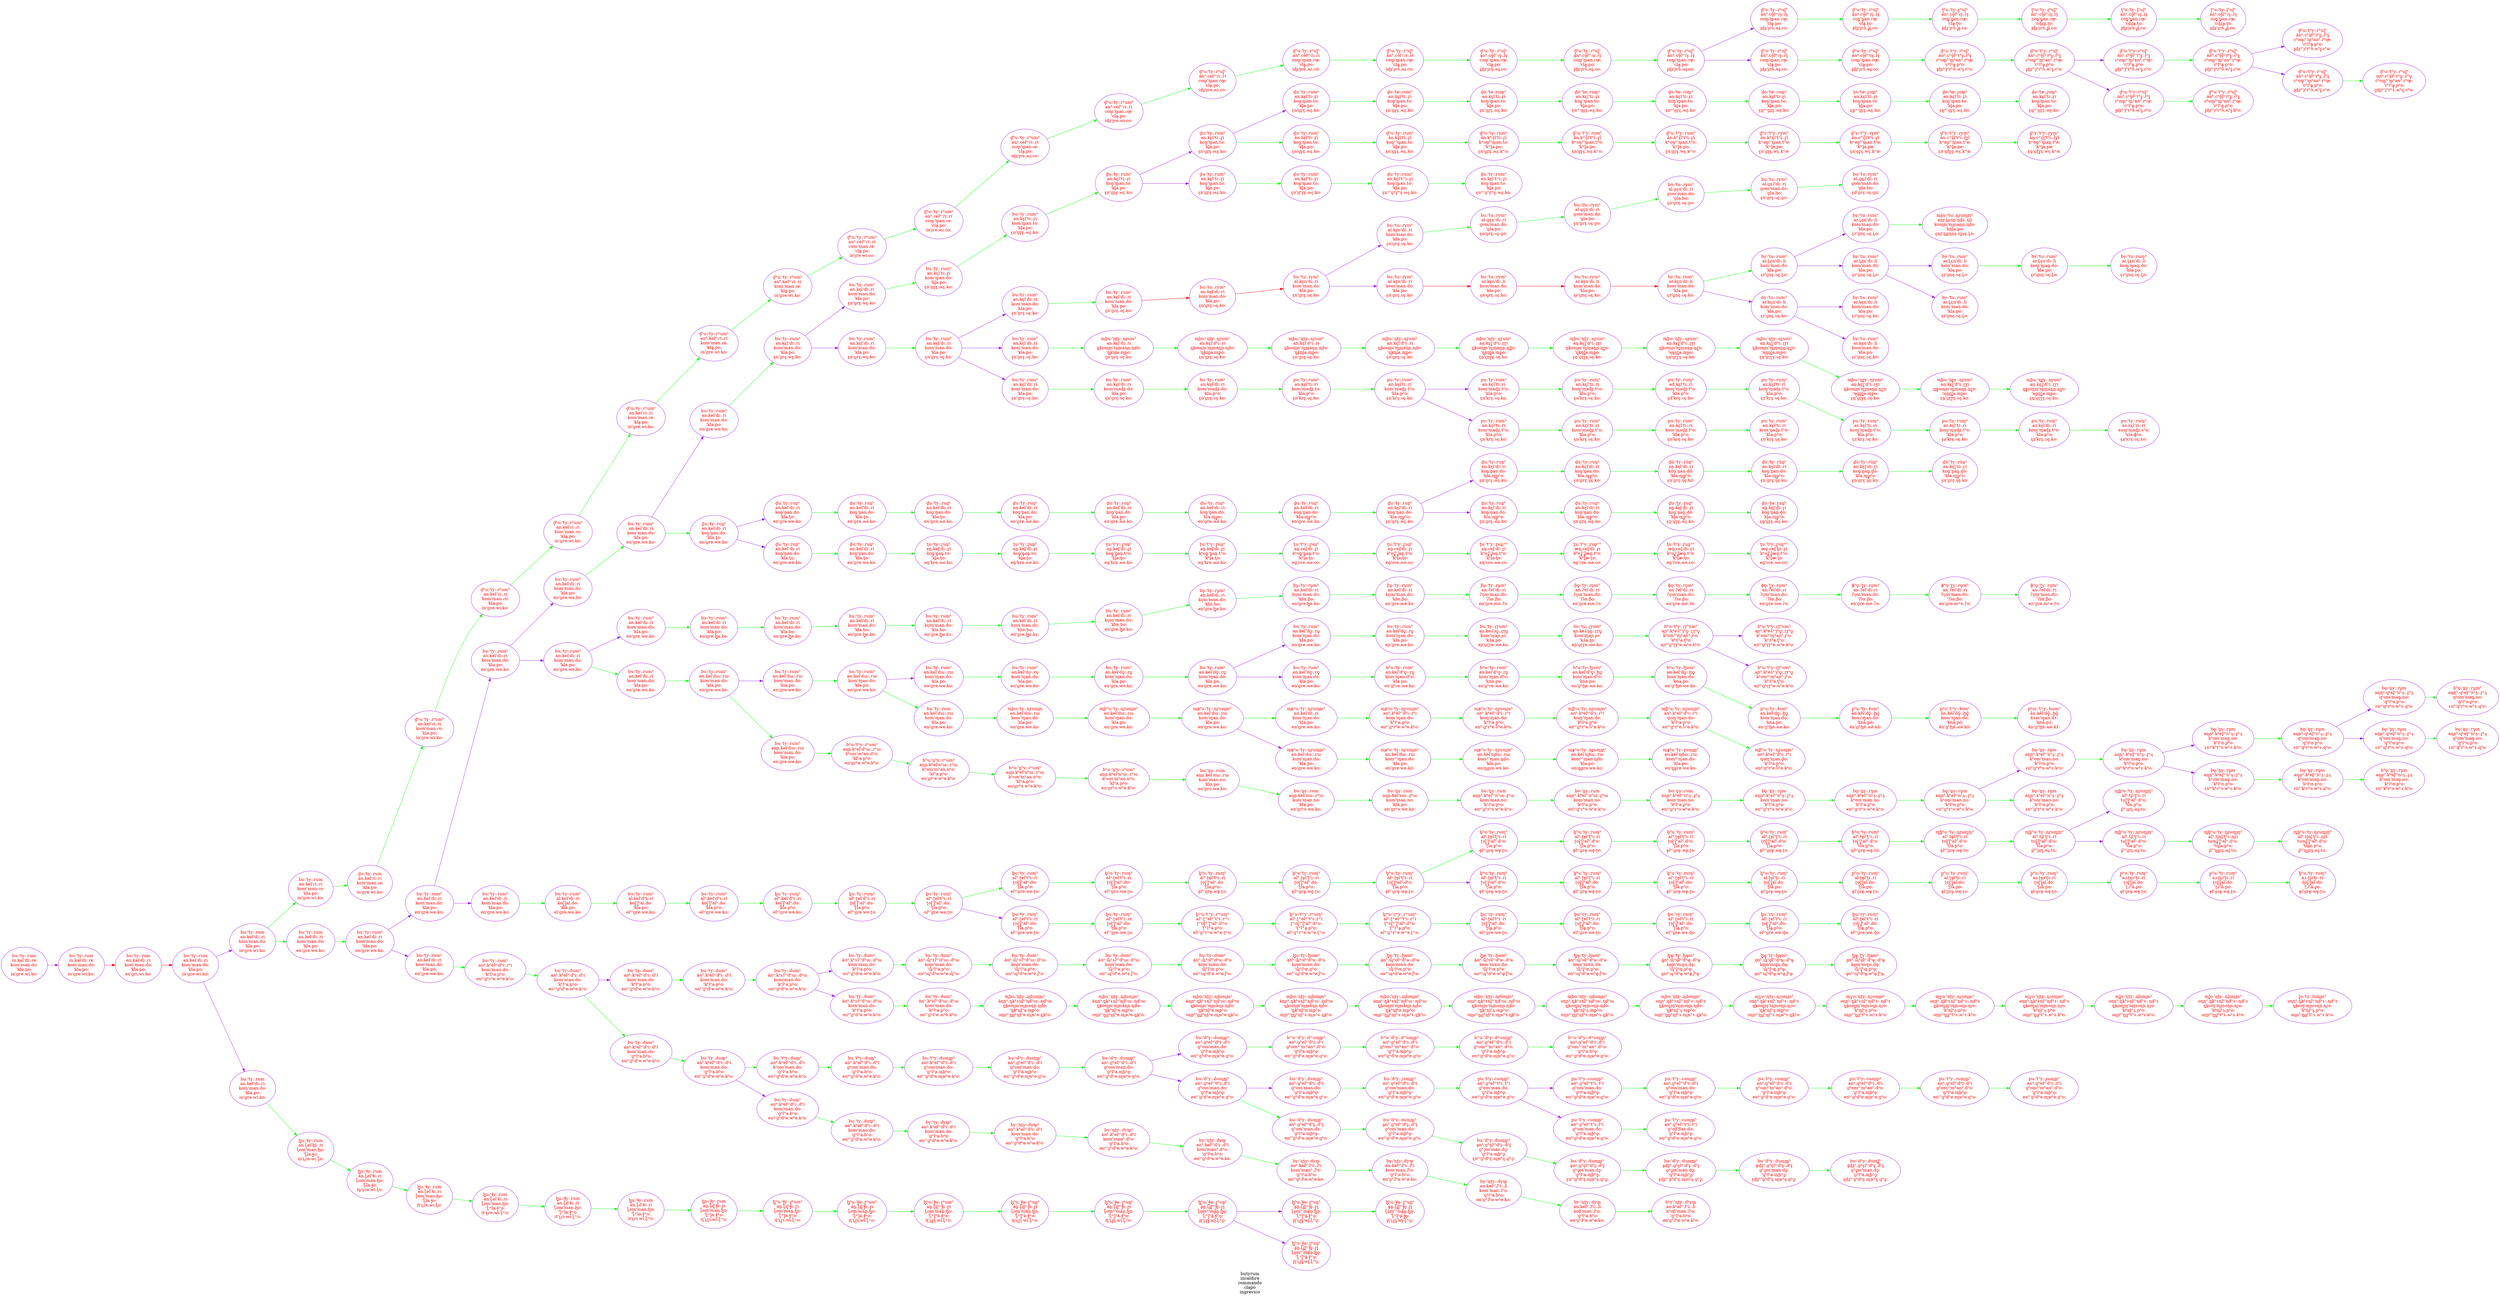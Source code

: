 digraph " We display the history of a word" {
label = "butyrum
incaldire
commando
clapo
ingrevico" 
graph[rankdir="LR"];
node [style="filled", fillcolor = "white"];
edge [style="solid", color="purple"];
0 [label="m͜bu:'n͜ty:.n͜rumʰ
an.kɛ̞l'dʰi:.ri
ŋ͜kom͜m'ɱ͜ɱan͜n.n͜do:
'ŋ͜kn͜la.m͜po:
ɛ̞n'ɡrɛ̞.ʋɛ̞.ko:", fillcolor= white, color="purple",  fontcolor="red"];
1 [label="bu:'dʰy:.dum͜m̥ʰ
ḁnʰ.ɡʰɛ̞lʰ'dʰi̥:.dʰi̥
ɡʰɔ̞̥m'man.dɔ̞̥:
'ɡʰlʰa.m͜bʰɔ̞̥:
ɛ̞nʰ'ɡʰdʰɛ̞.m͜wʰɛ̞.ɡʰɔ̞̥:", fillcolor= white, color="purple",  fontcolor="red"];
2 [label="d̼u:'ty:.rumʰ
an.kɛ̞l'ti:.r̥i
kon̼'m̥an.to:
'kl̥a.po:
ɛ̞n'ɡr̥ɛ̞.ʍɛ̞.ko:", fillcolor= white, color="purple",  fontcolor="red"];
3 [label="ɮ̟̟̟̟u:'ɬy:.rum
an.ʟ̝̊el'ɬi:.ri
ʟ̝̊om'man.ɮo:
'ʟ̝̊ʷla.ɬ̟̟̟̟ʷo:
it'ʟ̝re.wi.ʟ̝̊ʷo:", fillcolor= white, color="purple",  fontcolor="red"];
4 [label="t̼u:'ty:.r̥un̼ʰ
an̥.kel̥'di:.r̥i
kon̼̥'n̼̥an̥.to:
'kl̥a.t̼o:
en̥'kre.ʍe.ko:", fillcolor= white, color="purple",  fontcolor="red"];
5 [label="bo̥:'n̥y:.ru̥m
an͜nʰ.kʰelʰ'nʰʌ̞:.r̥ʰʌ̞
kʰom'man.no:
'kʰlʰa.pʰo:
enʰ'ɡʰrʰɘ.wʰe.kʰo:", fillcolor= white, color="purple",  fontcolor="red"];
6 [label="by:'n͜ty:.dym̥
anʰ.kølʰ'ɺʰi:.ɺʰi
kom'manʰ.ɺʰo:
'ɡʰlʰa.bʰo:
ønʰ'ɡʰɺʰø.wʰø.ko:", fillcolor= white, color="purple",  fontcolor="red"];
7 [label="d̼o:'tø:.ɾom̥ʰ
an.kɛ̞l'ti:.r̥i
kon̼'m̥an.to:
'kl̥a.po:
ɛ̞nʷ'ɡr̥ɛ̞.ʍɛ̞.ko:", fillcolor= white, color="purple",  fontcolor="red"];
8 [label="pu:'ty:.rumʰ
an.kɛ̞l'ti:.ri
kom'mad͜z.tʰo:
'kla.pʰo:
ɛ̞n'krɛ̞.ʋɛ̞.ko:", fillcolor= white, color="purple",  fontcolor="red"];
9 [label="p̪ʰu:'ty:.ruɱʰ
aɹ.ʈe̥ɹ't̟i:.ri
ʈol̟̟̟̟'l̟̟̟̟al.do:
'ʈɹʰã.po:
e̥l'ɡre̥.we̥.ʈo:", fillcolor= white, color="purple",  fontcolor="red"];
10 [label="ɱ͜b̪ʰu:'ty:.n͜ruɱ͜ɱʰ
alʰ.ti̥n͜l't̟ʰi:.n͜ri
tum͜l̟̟̟̟'l̟̟̟̟ʰalʰ.dʰu:
'tn͜la.pʰu:
i̥lʰ'ŋ͜ɡri̥.ʍi̥.tu:", fillcolor= white, color="purple",  fontcolor="red"];
11 [label="bu:'ty:.rumʰ
al.kel'di:.ri
kol̟̟̟̟'l̟̟̟̟al.do:
'kla.po:
el'ɡre.we.ko:", fillcolor= white, color="purple",  fontcolor="red"];
12 [label="pu:'ty:.rumʰ
an.kɛ̞l'ti:.ri
kom'mad͜z.tʰo:
'kla.pʰo:
ɛ̞n'krɛ̞.ʋɛ̞.ko:", fillcolor= white, color="purple",  fontcolor="red"];
13 [label="d̼u:'ty:.rumʰ
an.kɛ̞l'tʷi:.r̥i
kon̼'m̥an.to:
'kl̥a.po:
ɛ̞nʷ'ɡʰr̥ʷɛ̞.ʍɛ̞.ko:", fillcolor= white, color="purple",  fontcolor="red"];
14 [label="m͜bo:'n͜ty:.n͜dom͜mʰ
än͜nʰ.ŋ͜kʰɤn͜lʰ'n͜dʰɯ:.n͜dʰɯ
ŋ͜kom͜m'm͜män͜n.n͜do:
'ŋ͜kʰn͜lʰɑ.m͜pʰo:
ɘn͜nʰ'ŋ͜ɡʰn͜tʰɤ.m͜ʍʰɤ.ŋ͜kʰo:", fillcolor= white, color="purple",  fontcolor="red"];
15 [label="d̼u:'ty:.run̼ʰ
an.kel'di:.ri
kon̼'n̼an.do:
'kla.t̼o:
en'ɡre.ʍe.ko:", fillcolor= white, color="purple",  fontcolor="red"];
16 [label="b̪ʰu:'ty:.ruɱʰ
al.ʈe̥l't̟i:.ri
ʈol̟̟̟̟'l̟̟̟̟al.do:
'ʈlã.po:
e̥l'ɡre̥.we̥.ʈo:", fillcolor= white, color="purple",  fontcolor="red"];
17 [label="t̼u:'tʰy:.r̥un̼ʷʰ
æn̥.cel̥'di:.r̥i
kʰoɺ̥̟̟'ɺ̥̟̟æn̥.tʰo:
'kʰl̥æ.t̼o:
en̥'cre.ʍe.co:", fillcolor= white, color="purple",  fontcolor="red"];
18 [label="ɮ̟̟̟̟ʰu:'ɬ̟̟ʉ:.r̟̟ʰun̪ʰ
än̼.ʟ̝̊ɨ̝l̟̟ʰ'ɬ̟̟ɨ:.r̟̟ɨ
ʟ̝̊om'män̼.ɮ̟̟o:
'ʟ̝̊ʷl̟̟ʰä.ɬ̟̟̟̟ʷo:
ɨt̼'ʟ̝r̟̟ɨ̝.wɨ.ʟ̝̊ʷʊ:", fillcolor= white, color="purple",  fontcolor="red"];
19 [label="d̼u:'ty:.run̼ʰ
an.kel'di:.ri
kon̼'n̼an.do:
'kla.p̪o:
en'ɡre.ʍe.ko:", fillcolor= white, color="purple",  fontcolor="red"];
20 [label="d̼u:'ty:.run̼ʰ
an.kel'di:.ri
kon̼'n̼an.do:
'kla.t̼o:
en'ɡre.ʍe.ko:", fillcolor= white, color="purple",  fontcolor="red"];
21 [label="m͜ʙ̥ʰu:'ty:.n͜r̥um͜m̥ʰ
an.kel'n͜dɯ:.rɯ
komʰ'ɱan.n͜do:
'kla.po:
en'ŋ͜ɡre.we.ko:", fillcolor= white, color="purple",  fontcolor="red"];
22 [label="bu:'tʰy:.dum̥ʰ
anʰ.kʰelʰ'dʰi:.dʰi
kʰom'man.do:
'ɡʰlʰa.bʰo:
enʰ'ɡʰdʰe.wʰe.kʰo:", fillcolor= white, color="purple",  fontcolor="red"];
23 [label="b̪u:'cy:.ruɱʰ
alʰ.ʈel'tʰi:.ri
ʈol̟̟̟̟'ɺ̟̟̟̟ʰalʰ.do:
'ʈlḁ.pʰo:
elʰ'ɡre.we.ɖo:", fillcolor= white, color="purple",  fontcolor="red"];
24 [label="bu:'ty:.rum
an.kel'di:.ri
kom'man.do:
'kla.po:
in'ɡre.wi.ko:", fillcolor= white, color="purple",  fontcolor="red"];
25 [label="d̼u:'ty:.run̼ʰ
an.kɛ̞l'di:.ri
kon̼'n̼an.do:
'kla.ɱ͜p̪ʰo:
ɛ̞n'ɡrɛ̞.ʍɛ̞.ko:", fillcolor= white, color="purple",  fontcolor="red"];
26 [label="t̼u:'tʰy:.r̥un̼ʷʰ
æn̥.cel̥'di:.r̥i
kʰoɺ̥̟̟'ɺ̥̟̟æn̥.tʰo:
'kʰl̥æ.t̼o:
en̥'cre.ʍe.co:", fillcolor= white, color="purple",  fontcolor="red"];
27 [label="d̟ʰu:'ty:.rʰumʰ
anʰ.celʰ'ɾi:.ri
com̥'m̥an.ɾø:
'clḁ.po:
id͜z'ɟre.ʍi.co:", fillcolor= white, color="purple",  fontcolor="red"];
28 [label="t̟ʰu:'ty:.l̥ʰul̟ʰ
änʰ.cɘ̥̃lʰ'ɾɨ̥:.rɨ̥
con̪̥'n̪̥an.ɾœ̞:
'cd͜zḁ.t̟o:
ɨ̥d͜z'ɟrɘ̃.ɹ̥̟ɨ̥.co:", fillcolor= white, color="purple",  fontcolor="red"];
29 [label="d̼u:'ty:.run̼ʰ
an.kɛ̞l'di:.ri
kon̼'n̼an.do:
'kla.ɱ͜p̪ʰo:
ɛ̞n'ɡrɛ̞.ʍɛ̞.ko:", fillcolor= white, color="purple",  fontcolor="red"];
30 [label="ɮ̟̟̟̟u:'ɬy:.rum
an.ʟ̝̊ɪl'ɬi:.ri
ʟ̝̊om'man.ɮo:
'ʟ̝̊ʷla.ɬ̟̟̟̟ʷo:
it'ʟ̝rɪ.wi.ʟ̝̊ʷʊ:", fillcolor= white, color="purple",  fontcolor="red"];
31 [label="d̼u:'ty:.run̼ʰ
an.kɛ̞l'di:.ri
kon̼'n̼an.do:
'kla.ɱ͜p̪ʰo:
ɛ̞n'ɡrɛ̞.ʍɛ̞.ko:", fillcolor= white, color="purple",  fontcolor="red"];
32 [label="b̪u:'ty:.ruɱʰ
alʰ.ʈel'tʰi:.ri
ʈol̟̟̟̟'l̟̟̟̟ʰalʰ.do:
'ʈla.pʰo:
elʰ'ɡre.we.ʈo:", fillcolor= white, color="purple",  fontcolor="red"];
33 [label="d̟ʰu:'ty:.rʰumʰ
anʰ.kelʰ'ɾi:.ri
kom'man.ɾø:
'klḁ.po:
in'ɡre.wi.ko:", fillcolor= white, color="purple",  fontcolor="red"];
34 [label="d̟ʰu:'ty:.rʰul̟̟̟̟ʰ
änʰ.cɘ̥̃lʰ'rɨ̥:.rɨ̥
com̥'m̥an.rœ̞:
'clḁ.po:
ɨ̥d͜z'ɟrɘ̃.ʍɨ̥.co:", fillcolor= white, color="purple",  fontcolor="red"];
35 [label="bu:'tu:.rymʰ
ar.kɛ̞n'di:.li
kom'man.do:
'kla.po:
ɛ̞r'ɡnɛ̞.ʋɛ̞.ko:", fillcolor= white, color="purple",  fontcolor="red"];
36 [label="by:'tu:.rumʰ
ar.ʟ̥̆ɛ̞n'di:.li
kom̥'m̥an̥.do:
'kla.po:
ɛ̞r'ɡnɛ̞.ʋɛ̞.ʟ̥̆o:", fillcolor= white, color="purple",  fontcolor="red"];
37 [label="b̪u:'cy:.ruɱʰ
alʰ.ʈel'tʰi:.ri
ʈol̟̟̟̟'ɺ̟̟̟̟ʰalʰ.do:
'ʈlḁ.pʰo:
elʰ'ɡre.we.ʈo:", fillcolor= white, color="purple",  fontcolor="red"];
38 [label="bu:'tu:.rymʰ
ar.kɛ̞n'di:.li
kom'man.do:
'kla.po:
ɛ̞n'ɡrɛ̞.ʋɛ̞.ko:", fillcolor= white, color="purple",  fontcolor="red"];
39 [label="bo̥:'n̥y:.ru̥m
an͜nʰ.kʰel̥ʰ'nʰʌ̞:.r̥ʌ̞
kʰom'man̥.no:
'kʰlʰɑ.pʰo:
ɤnʰ'kʰrʰɘ.wʰɤ.kʰo:", fillcolor= white, color="purple",  fontcolor="red"];
40 [label="bu:'ty:.rumʰ
an.kel'di:.ri
kom'man.do:
'kla.bo:
en'ɡre.ɮ̟̟̟̟e.ko:", fillcolor= white, color="purple",  fontcolor="red"];
41 [label="bu:'ty:.rumʰ
an.kel'di:.ri
kʊm'man.dʊ:
'kla.bo:
en'ɡre.ɮ̟̟̟̟e.ko:", fillcolor= white, color="purple",  fontcolor="red"];
42 [label="by:'n͜ty:.dym̥ʰ
anʰ.kʰølʰ'dʰi:.dʰi
kom'manʰ.dʰo:
'ɡʰlʰa.bʰo:
ønʰ'ɡʰdʰø.wʰø.kʰo:", fillcolor= white, color="purple",  fontcolor="red"];
43 [label="m͜bu:'n͜ty:.n͜rumʰ
an.kɛ̞l'dʰi:.ri
ŋ͜kom͜m'ɱ͜ɱan͜n.n͜do:
'ŋ͜kn͜la.m͜po:
ɛ̞n'ɡrɛ̞.ʋɛ̞.ko:", fillcolor= white, color="purple",  fontcolor="red"];
44 [label="bu:'dʰy:.dum͜m̥ʰ
anʰ.ɡʰelʰ'dʰi:.dʰi
ɡʰom'man.do:
'ɡʰlʰa.m͜bʰo:
enʰ'ɡʰdʰe.m͜wʰe.ɡʰo:", fillcolor= white, color="purple",  fontcolor="red"];
45 [label="d̼ũ:'ty:.rũn̼ʰ
an.kɛ̞l̟'di:.r̟i
kon̼'n̼an̪.d̟o:
'kla.ɱ͜p̪ʰo:
ɛ̞n'ɡrɛ̞.ʋ̥ɛ̞.ko:", fillcolor= white, color="purple",  fontcolor="red"];
46 [label="bo̥:'n̥y:.ru̥m
an͜nʰ.qʰel̥ʰ'nʰʌ̞:.r̥ʰʌ̞
qʰom'man̥.no:
'qʰlʰɑ.pʰo:
ɤnʰ'qʰrʰɘ.wʰɤ.qʰo:", fillcolor= white, color="purple",  fontcolor="red"];
47 [label="d̼u:'ty:.rumʰ
an.kɛ̞l'ti:.r̥i
kon̼'m̥an.to:
'kl̥a.po:
ɛ̞n'ɡr̥ɛ̞.ʍɛ̞.ko:", fillcolor= white, color="purple",  fontcolor="red"];
48 [label="bu:'ty:.rumʰ
an.kel'dɯ:.rɯ
kom'ɱan.do:
'kla.po:
en'ɡre.we.ko:", fillcolor= white, color="purple",  fontcolor="red"];
49 [label="b̪ʰu:'ty:.ruɱʰ
alʰ.ʈe̥l't̟ʰi:.ri
ʈol̟̟̟̟'l̟̟̟̟ʰalʰ.dʰo:
'ʈla.pʰo:
e̥lʰ'ɡre̥.we̥.ʈo:", fillcolor= white, color="purple",  fontcolor="red"];
50 [label="b̪ʷu:'tʷy:.rʷuɱʰ
alʰ.ʈʷelʷ'tʰi:.rʷi
ʈʷol̟̟̟̟ʷ'l̟̟̟̟ʰalʰ.dʷo:
'ʈʷlʷḁ.pʰo:
elʰ'ɡʷrʷe.wʷe.ʈʷo:", fillcolor= white, color="purple",  fontcolor="red"];
51 [label="d̟ʰu:'tʰy:.rʰul̟̟̟̟ʰ
änʰ.cʰɘ̥̃lʰ'rʰɨ̥:.rʰɨ̥
cʰom̥ʰ'm̥ʰanʰ.rʰœ̞:
'cʰlʰḁ.pʰo:
ɨ̥d͜zʰ'ɟʰrʰɘ̃.ʍʰɨ̥.cʰo:", fillcolor= white, color="purple",  fontcolor="red"];
52 [label="m͜bo:'n͜ty:.n͜dom͜mʰ
än͜nʰ.ŋ͜kʰɤn͜lʰ'n͜dʰɯ:.n͜dʰɯ
ŋ͜kom͜m'm͜män͜n.n͜do:
'ŋ͜kʰn͜lʰa.m͜pʰo:
ɘn͜nʰ'ŋ͜ɡʰn͜tʰe.m͜ʍʰe.ŋ͜kʰo:", fillcolor= white, color="purple",  fontcolor="red"];
53 [label="d̟ʰu:'ty:.rʰul̟̟̟̟ʰ
änʰ.cɘ̥̃lʰ'ɾɨ̥:.rɨ̥
com̥'m̥an.ɾœ̞:
'clḁ.po:
ɨ̥d͜z'ɟrɘ̃.ʍɨ̥.co:", fillcolor= white, color="purple",  fontcolor="red"];
54 [label="bu:'ty:.rumʰ
an.kɛ̞l'di:.ri
kom'man.do:
'kla.po:
ɛ̞n'ɡrɛ̞.ʋɛ̞.ko:", fillcolor= white, color="purple",  fontcolor="red"];
55 [label="bu:'ty:.rumʰ
an.kel'di:.ri
kʊ̜m'man.dʊ:
'klɶ.bo:
en'ɡre.ɮ̟̟̟̟e.kɘ:", fillcolor= white, color="purple",  fontcolor="red"];
56 [label="bu:'tu:.rymʰ
al.kɛ̞n'di:.ri
kom'man.do:
'kla.po:
ɛ̞n'ɡrɛ̞.ʋɛ̞.ko:", fillcolor= white, color="purple",  fontcolor="red"];
57 [label="m͜ⱱ̟o:'n͜ty:.n͜ɾom͜mʰ
ən͜nʰ.ŋ͜kʰɤn͜lʰ'n͜dʰɤ:.n͜dʰɤ
ŋ͜koɱ͜ɱ'm͜mən͜n.n͜ɾo:
'kʰn͜lʰʌ̞.pʰo:
ən͜nʰ'ŋ͜ɡʰtʰɤ.ʍʰɤ.kʰo:", fillcolor= white, color="purple",  fontcolor="red"];
58 [label="pu:'ty:.rumʰ
an.kɛ̞l'ti:.ri
kom'mad͜z.tʰo:
'kla.pʰo:
ɛ̞n'krɛ̞.ʋɛ̞.ko:", fillcolor= white, color="purple",  fontcolor="red"];
59 [label="t̼o:'tø:.ɾ̥om̥ʰ
an.kɛ̞l'ti:.r̥i
kon̼'m̥an.to:
'kl̥a.po:
ɛ̞n̪ʷ'ɡr̥ɛ̞.ʍɛ̞.ko:", fillcolor= white, color="purple",  fontcolor="red"];
60 [label="ɸʰʊ̥:'ʈ̟y:.rʊ̥mʰ
an.ʔel'di:.ri
ʔʊ̜m'man.dʊ:
'ʔlɶ.βo:
en'ɡre.mʷe.ʔɘ:", fillcolor= white, color="purple",  fontcolor="red"];
61 [label="d̼u:'ty:.run̼ʰ
an.kel'di:.ri
kon̼'n̼an.do:
'kla.t̼o:
en'ɡre.we.ko:", fillcolor= white, color="purple",  fontcolor="red"];
62 [label="d̟ʰu:'ty:.rʰumʰ
an.kel'ɾi:.ri
kom'man.ɾø:
'klḁ.po:
in'ɡre.wi.ko:", fillcolor= white, color="purple",  fontcolor="red"];
63 [label="pu:'ty:.ruɱʰ
az.kɛ̞l'di:.ri
koɱ'ɱad͜z.tʰo:
'kla.pʰo:
ɛ̞ʑ'krɛ̞.ʋɛ̞.ko:", fillcolor= white, color="purple",  fontcolor="red"];
64 [label="d̼o:'tø:.rom̥ʰ
an.kɛ̞l'ti:.r̥i
kon̼'m̥an.to:
'kl̥a.po:
ɛ̞n'ɡr̥ɛ̞.ʍɛ̞.ko:", fillcolor= white, color="purple",  fontcolor="red"];
65 [label="βʊ̥:'ty:.rʊ̥mʰ
an.ʔel'di:.ri
ʔʊ̜m'man.dʊ:
'ʔlɶ.βo:
en'ɡre.me.ʔɘ:", fillcolor= white, color="purple",  fontcolor="red"];
66 [label="bu:'ty:.rum
in.kal'di:.re
kom'man.do:
'kla.po:
in'ɡre.wi.ko:", fillcolor= white, color="purple",  fontcolor="red"];
67 [label="bu:'ty:.dumʰ
änʰ.kʰɤlʰ'dʰɯ:.dʰɯ
kom'man.do:
'kʰlʰa.pʰo:
ɘnʰ'ɡʰtʰe.ʍʰe.kʰo:", fillcolor= white, color="purple",  fontcolor="red"];
68 [label="bʰo̥:'n̥y:.ru̥m
an͜nʰ.kʰel̥ʰ'nʰʌ̞:.r̥ʌ̞
kʰom'man̥.no:
'kʰlʰɑ.pʰo:
ɤnʰ'kʰrʰɘ.wʰɤ.kʰo:", fillcolor= white, color="purple",  fontcolor="red"];
69 [label="ɱ͜b̪ʰu:'ty:.n͜ruɱ͜ɱʰ
alʰ.te̥l't̟ʰi:.ri
tol̟̟̟̟'l̟̟̟̟ʰalʰ.dʰo:
'tla.pʰo:
e̥lʰ'ɡre̥.ʍe̥.to:", fillcolor= white, color="purple",  fontcolor="red"];
70 [label="bʷu:'dʰy:.dʷum͜m̥ʰ
anʰ.ɡʰelʰ'dʰi:.dʰi
ɡʰomʷ'mʷanʷ.dʷo:
'ɡʰlʰa.bʰo̥:
enʰ'ɡʰdʰe.m͜wʰe.ɡʰo:", fillcolor= white, color="purple",  fontcolor="red"];
71 [label="d̟ʰu:'ty:.rʰumʰ
anʰ.kelʰ'ɾi:.ri
kom'man.ɾø:
'klḁ.po:
in'ɡre.wi.ko:", fillcolor= white, color="purple",  fontcolor="red"];
72 [label="d̟ʰu:'ty:.rʰul̟̟̟̟ʰ
änʰ.cɘ̥̃lʰ'ɾɨ̥:.rɨ̥
com̥'m̥an.ɾœ̞:
'clḁ.po:
ɨ̥d͜z'ɟrɘ̃.ʍɨ̥.co:", fillcolor= white, color="purple",  fontcolor="red"];
73 [label="bu:'ty:.rumʰ
an.kel'dɯ:.rɯ
kom'man.do:
'kla.po:
en'ɡre.we.ko:", fillcolor= white, color="purple",  fontcolor="red"];
74 [label="bu:'tu:.rymʰ
al.kɛ̞n'di:.ri
kom'man.do:
'kla.po:
ɛ̞n'ɡrɛ̞.ʋɛ̞.ko:", fillcolor= white, color="purple",  fontcolor="red"];
75 [label="d̟ʰu:'ty:.rʰul̟ʰ
änʰ.cɘ̥̃lʰ'ɾɨ̥:.rɨ̥
con̪̥'n̪̥an.ɾœ̞:
'clḁ.t̟o:
ɨ̥d͜z'ɟrɘ̃.ɹ̥̟ɨ̥.co:", fillcolor= white, color="purple",  fontcolor="red"];
76 [label="d̟ʰu:'ty:.rʰul̟̟̟̟ʰ
änʰ.cɘ̥̃lʰ'ɾɨ̥:.rɨ̥
com̥'m̥an.ɾœ̞:
'clḁ.po:
ɨ̥d͜z'ɟrɘ̃.ʍɨ̥.co:", fillcolor= white, color="purple",  fontcolor="red"];
77 [label="t̼u:'tʰy:.r̥un̼ʰ
an̥.cel̥'di:.r̥i
kʰon̼̥'n̼̥an̥.tʰo:
'kʰl̥a.t̼o:
en̥'cre.ʍe.co:", fillcolor= white, color="purple",  fontcolor="red"];
78 [label="by:'tu:.rumʰ
ar.ʟ̥̆ɛ̞n'di:.li
kom'man.do:
'kla.po:
ɛ̞r'ɡnɛ̞.ʋɛ̞.ʟ̥̆o:", fillcolor= white, color="purple",  fontcolor="red"];
79 [label="ɮ̟̟̟̟u:'ty:.ɮumʰ
ä̹nʰ.ɰ̊ʰɔlʰ'dʰu:.dʰu
kom'mɶn.do:
'ɰ̊ʰlʰɶ.pʰo:
ɵnʰ'ɰʰdʰø.wʰø.j̊ʰo:", fillcolor= white, color="purple",  fontcolor="red"];
80 [label="m͜βʰu:'ty:.n͜zum͜mʰ
anʰ.kʰelʰ'dʰi:.rʰi
qoɱ'ɱan.d̟o:
'kʰlʰa.p̪ʰo:
enʰ'ɡʰrʰe.ʋʰe.kʰo:", fillcolor= white, color="purple",  fontcolor="red"];
81 [label="m͜bu:'n͜r̥y:.n͜rumʰ
an̠.kɛ̞ɭ̟'dʰi:.ɽr̟i
ŋ͜kom͜m'ɱ͜ɱan̠͜n̠.n̠͜ɽ̟o:
'ɴ͜qn̠͜ɭ̟a.m͜po:
ɛ̞n̠'ɡɽr̟ɛ̞.ʋɛ̞.ko:", fillcolor= white, color="purple",  fontcolor="red"];
82 [label="m͜bo:'n͜ty:.n͜dom͜mʰ
ən͜nʰ.ŋ͜kʰɤn͜lʰ'n͜dʰɯ:.n͜dʰɯ
ŋ͜koɱ͜ɱ'm͜mən͜n.n͜do:
'ŋ͜kʰn͜lʰʌ̞.m͜pʰo:
ɘn͜nʰ'ŋ͜ɡʰn͜tʰɤ.m͜ʍʰɤ.ŋ͜kʰo:", fillcolor= white, color="purple",  fontcolor="red"];
83 [label="by:'n͜ty:.dym̥
an.kølʰ'ɺʰi:.ɺʰi
kom'man.ɺʰo:
'ɡʰlʰa.bʰo:
øn'ɡʰɺʰø.wʰø.ko:", fillcolor= white, color="purple",  fontcolor="red"];
84 [label="d̟ʰu:'tʰy:.rʰul̟̟̟̟ʰ
ɑnʰ.cʰɤ̥̃lʰ'rʰʊ̜̥:.rʰʊ̜̥
cʰom̥ʰ'm̥ʰanʰ.rʰœ̞:
'cʰlʰḁ.pʰo:
ʊ̜̥d͜zʰ'ɟʰrʰɤ̃.ʍʰʊ̜̥.cʰo:", fillcolor= white, color="purple",  fontcolor="red"];
85 [label="pu:'tʰy:.cum͜m̥ʰ
anʰ.ɡʰelʰ'tʰi:.tʰi
ɡʰom'man.do:
'ɡʰlʰa.m͜bʰo̥:
enʰ'ɡʰdʰe.m͜wʰe.ɡʰo:", fillcolor= white, color="purple",  fontcolor="red"];
86 [label="bu:'ty:.dum̥ʰ
anʰ.kʰølʰ'dʰi:.dʰi
kom'man.do:
'ɡʰlʰa.bʰo:
ønʰ'ɡʰdʰø.wʰø.kʰo:", fillcolor= white, color="purple",  fontcolor="red"];
87 [label="b̪ʰu:'ty:.ruɱʰ
alʰ.te̥l't̟ʰi:.ri
tol̟̟̟̟'l̟̟̟̟ʰalʰ.dʰo:
'tla.pʰo:
e̥lʰ'ɡre̥.ʍe̥.to:", fillcolor= white, color="purple",  fontcolor="red"];
88 [label="βu̥:'ty:.ru̥mʰ
an.kel'di:.ri
kʊ̜m'man.dʊ:
'klɶ.βo:
en'ɡre.ɮ̟̟̟̟e.kɘ:", fillcolor= white, color="purple",  fontcolor="red"];
89 [label="d̟ʰu:'ty:.rʰumʰ
anʰ.celʰ'ɾi:.ri
com'man.ɾø:
'clḁ.po:
in'ɟre.wi.co:", fillcolor= white, color="purple",  fontcolor="red"];
90 [label="d̼u:'t̟y:.r̟un̼ʰ
an̪.kɛ̞l̟'d̟i:.r̟i
kon̼'n̼an̪.d̟o:
'kl̟a.ɱ͜p̪ʰo:
ɛ̞n̪'ɡr̟ɛ̞.ʍɛ̞.ko:", fillcolor= white, color="purple",  fontcolor="red"];
91 [label="bu:'dʰy:.dum͜m̥ʰ
ḁnʰ.ɡʰɛ̞lʰ'dʰi̥:.dʰi̥
ɡʰɔ̞m'man.dɔ̞:
'ɡʰlʰa.m͜bʰɔ̞̥:
ɛ̞nʰ'ɡʰdʰɛ̞.m͜wʰɛ̞.ɡʰɔ̞:", fillcolor= white, color="purple",  fontcolor="red"];
92 [label="bʰu:'n̥ʰy:.rʰumʰ
an͜n.kʰel'nʰɯ:.rʰɯ
kʰom'mʰan.nʰo:
'klʰa.pʰo:
en'ɡrʰe.wʰe.kʰo:", fillcolor= white, color="purple",  fontcolor="red"];
93 [label="d̼u:'ty:.run̼ʰ
an.kɛ̞l'di:.ri
kon̼'n̼an.do:
'kla.ɱ͜p̪ʰo:
ɛ̞n'ɡrɛ̞.ʋ̥ɛ̞.ko:", fillcolor= white, color="purple",  fontcolor="red"];
94 [label="pʰu:'ty:.ɬumʰ
an.kel'dʊ̜̥:.ɮʊ̜̥
kom'ɱan.do:
'kna.po:
en'ɡʰɮe.ʍe.ko:", fillcolor= white, color="purple",  fontcolor="red"];
95 [label="bu:'tʰy:.dum̥ʰ
anʰ.kʰelʰ'dʰi:.dʰi
ɡʰom'man.do:
'ɡʰlʰa.bʰo:
enʰ'ɡʰdʰe.wʰe.kʰo:", fillcolor= white, color="purple",  fontcolor="red"];
96 [label="bu̥:'ty:.ru̥mʰ
an.kel'di:.ri
kʊ̜m'man.dʊ:
'klɶ.bo:
en'ɡre.ɮ̟̟̟̟e.kɘ:", fillcolor= white, color="purple",  fontcolor="red"];
97 [label="pu:'tʰy:.cum͜m̥ʰ
anʰ.ɡʰelʰ'tʰi:.tʰi
ɡʰoβ'βaz.do:
'ɡʰlʰa.m͜bʰo̥:
enʰ'ɡʰdʰe.m͜wʰe.ɡʰo:", fillcolor= white, color="purple",  fontcolor="red"];
98 [label="bo̥:'n̥y:.ru̥m
an͜nʰ.kʰel̥ʰ'nʰʌ̞:.r̥ʰʌ̞
kʰom'man̥.no:
'kʰlʰɑ.pʰo:
ɤnʰ'kʰrʰɘ.wʰɤ.kʰo:", fillcolor= white, color="purple",  fontcolor="red"];
99 [label="t̼u:'tʰy:.r̥un̼ʰ
an̥.kel̥'di:.r̥i
kʰon̼̥'n̼̥an̥.tʰo:
'kʰl̥a.t̼o:
en̥'kre.ʍe.ko:", fillcolor= white, color="purple",  fontcolor="red"];
100 [label="bu:'ty:.rumʰ
an.kel'di:.ri
kom'man.do:
'kla.po:
en'ɡre.we.ko:", fillcolor= white, color="purple",  fontcolor="red"];
101 [label="d̟ʰu:'tʰy:.rʰul̟̟̟̟ʰ
änʰ.cʰɘ̥̃lʰ'rʰɨ̝̥:.rʰɨ̝̥
cʰom̥ʰ'm̥ʰanʰ.rʰœ̞:
'cʰlʰḁ.pʰo:
ɨ̝̥d͜zʰ'ɟʰrʰɘ̃.ʍʰɨ̝̥.cʰo:", fillcolor= white, color="purple",  fontcolor="red"];
102 [label="m͜bʰu:'ty:.n͜rum͜mʰ
an.kel'dɯ:.rɯ
kom'ɱan.do:
'kla.po:
en'ɡre.we.ko:", fillcolor= white, color="purple",  fontcolor="red"];
103 [label="d̼ũ:'ty:.rũn̼ʰ
an.kɛ̞l'di:.ri
kon̼'n̼an.do:
'kla.ɱ͜p̪ʰo:
ɛ̞n'ɡrɛ̞.ʋ̥ɛ̞.ko:", fillcolor= white, color="purple",  fontcolor="red"];
104 [label="t̼u:'tʰy:.r̥un̼ʷʰ
an̥.cel̥'di:.r̥i
kʰoɺ̥̟̟'ɺ̥̟̟an̥.tʰo:
'kʰl̥a.t̼o:
en̥'cre.ʍe.co:", fillcolor= white, color="purple",  fontcolor="red"];
105 [label="b̪ʰu:'ty:.ruɱʰ
alʰ.ʈe̥l't̟ʰi:.ri
ʈol̟̟̟̟'l̟̟̟̟ʰalʰ.do:
'ʈla.pʰo:
e̥lʰ'ɡre̥.we̥.ʈo:", fillcolor= white, color="purple",  fontcolor="red"];
106 [label="d̼ʰy:'tʰy:.rymʰ
ãn.cʷɛ̞̃l'tʰĩ:.ɽ̊r̥̠ĩ
kʷøn̼ʰ'm̥an.tʰø:
'kʷl̥a.pø:
ɛ̞n'ɡɽ̊r̥̠ɛ̞.wɛ̞.kʷø:", fillcolor= white, color="purple",  fontcolor="red"];
107 [label="bu:'ty:.rum
an.kel'di:.ri
kom'man.do:
'kla.po:
in'ɡre.wi.ko:", fillcolor= white, color="purple",  fontcolor="red"];
108 [label="d̟ʰu:'tʰy:.rʰul̟̟̟̟ʰ
änʰ.cʰɘ̥̃lʰ'rʰɨ̝̥:.rʰɨ̝̥
cʰom̥ʰ'm̥ʰanʰ.rʰœ̞:
'cʰlʰḁ.pʰo:
ɨ̝̥d͜zʰ'ɟʰrʰɘ̃.ʍʰɨ̝̥.cʰɵ:", fillcolor= white, color="purple",  fontcolor="red"];
109 [label="by:'tu:.rumʰ
ar.kɛ̞n'di:.li
kom'man.do:
'kla.po:
ɛ̞r'ɡnɛ̞.ʋɛ̞.ko:", fillcolor= white, color="purple",  fontcolor="red"];
110 [label="bu:'ty:.rumʰ
an.kel'di:.ri
kʊ̜m'man.dʊ:
'kla.bo:
en'ɡre.ɮ̟̟̟̟e.kɤ:", fillcolor= white, color="purple",  fontcolor="red"];
111 [label="bu:'ty:.rumʰ
an.kel'dɯ:.rɯ
kom'man.do:
'kla.po:
en'ɡre.we.ko:", fillcolor= white, color="purple",  fontcolor="red"];
112 [label="d̟ʰu:'ty:.rʰumʰ
an.kel'ɾi:.ri
kom'man.ɾo:
'klḁ.po:
in'ɡre.wi.ko:", fillcolor= white, color="purple",  fontcolor="red"];
113 [label="m͜bu:'n͜ty:.n͜rumʰ
an̠.kɛ̞ɭ̟'dʰi:.ɽr̟i
ŋ͜kom͜m'ɱ͜ɱan̠͜n̠.n̠͜ɽ̟o:
'ŋ͜kn̠͜ɭ̟a.m͜po:
ɛ̞n̠'ɡɽr̟ɛ̞.ʋɛ̞.ko:", fillcolor= white, color="purple",  fontcolor="red"];
114 [label="ɮ̟̟̟̟u:'ɬy:.rum
an.ʟ̝̊el'ɬi:.ri
ʟ̝̊om'man.ɮo:
'ʟ̝̊la.ɬ̟̟̟̟o:
in̥'ʟ̝re.wi.ʟ̝̊o:", fillcolor= white, color="purple",  fontcolor="red"];
115 [label="bu:'ty:.rumʰ
an.kɛ̞l'di:.ri
kom'mad͜z.do:
'kla.pʰo:
ɛ̞n'ɡrɛ̞.ʋɛ̞.ko:", fillcolor= white, color="purple",  fontcolor="red"];
116 [label="ɮ̟̟̟̟ʰu:'ɬ̟̟ʉ:.r̟̟ʰun̪ʰ
ḁ̈n̼.ʟ̝̊ɨ̝̥l̟̟ʰ'ɬ̟̟ɨ̥:.r̟̟ɨ̥
ʟ̝̊o̥mʰ'mḁ̈n̼.ɮ̟̟o̥:
'ʟ̝̊ʷl̟̟ʰḁ̈.ɬ̟̟̟̟ʷo̥:
ɨ̥t̼'ʟ̝r̟̟ɨ̝̥.wɨ̥.ʟ̝̊ʷʊ̥:", fillcolor= white, color="purple",  fontcolor="red"];
117 [label="d̟ʰu:'tʰy:.rʰul̟̟̟̟ʰ
änʰ.cʰɘ̥̃lʰ'rʰɨ̝̥:.rʰɨ̝̥
cʰom̥ʰ'm̥ʰanʰ.rʰœ̞:
'cʰlʰḁ.pʰo:
ɨ̝̥d͜zʰ'ɟʰrʰɘ̃.ʍʰɨ̝̥.cʰo:", fillcolor= white, color="purple",  fontcolor="red"];
118 [label="b̪ʰu:'ty:.ruɱʰ
alʰ.ʈe̥l'tʰi:.ri
ʈol̟̟̟̟'l̟̟̟̟ʰalʰ.do:
'ʈla.pʰo:
e̥lʰ'ɡre̥.we̥.ʈo:", fillcolor= white, color="purple",  fontcolor="red"];
119 [label="b̪ʰu:'ty:.ruɱʰ
alʰ.ʈe̥l't̟ʰi:.ri
ʈol̟̟̟̟'l̟̟̟̟ʰalʰ.dʰo:
'ʈla.pʰo:
e̥lʰ'ɡre̥.we̥.ʈo:", fillcolor= white, color="purple",  fontcolor="red"];
120 [label="d̼u:'ty:.run̼ʰ
an.kel'di:.ri
kon̼'n̼an.do:
'kla.t̼o:
en'ɡre.we.ko:", fillcolor= white, color="purple",  fontcolor="red"];
121 [label="bu:'ty:.rumʰ
an.kel'dɯ:.rɯ
kom'ɱan.do:
'kla.po:
en'ɡre.we.ko:", fillcolor= white, color="purple",  fontcolor="red"];
122 [label="m͜bu:'n͜r̥y:.n͜rumʰ
an̠.kɛ̞ɭ̟'dʰi:.ɽr̟i
ŋ͜ʀ̥̟oɱ͜ɱ'ɱ͜ɱan̠͜n̠.n̠͜ɽ̟o:
'ɴ͜qn̠͜ɭ̟a.m͜po:
ɛ̞n̠'ɡɽr̟ɛ̞.ʋɛ̞.ko:", fillcolor= white, color="purple",  fontcolor="red"];
123 [label="t̟ʰu:'ty:.l̥ʰul̟ʰ
änʰ.cɘ̥̃lʰ'ɾɨ̥:.rɨ̥
con̪̥'n̪̥an.ɾœ̞:
'cd͜zḁ.t̟o:
ɨ̥d͜z'ɟrɘ̃.ɹ̥̟ɨ̥.co:", fillcolor= white, color="purple",  fontcolor="red"];
124 [label="b̪ʰu:'ty:.ruɱʰ
alʰ.ʈe̥l't̟ʰi:.ri
ʈol̟̟̟̟'l̟̟̟̟ʰalʰ.dʰo:
'ʈla.pʰo:
e̥lʰ'ɡre̥.we̥.ʈo:", fillcolor= white, color="purple",  fontcolor="red"];
125 [label="m͜bu:'n͜ty:.n͜rumʰ
an.kɛ̞l'di:.ri
ŋ͜kom͜m'm͜man͜n.n͜do:
'ŋ͜kn͜la.m͜po:
ɛ̞n'ɡrɛ̞.ʋɛ̞.ko:", fillcolor= white, color="purple",  fontcolor="red"];
126 [label="bu:'ty:.rumʰ
an.kɛ̞l'di:.ri
kom'man.do:
'kla.po:
ɛ̞n'ɡrɛ̞.wɛ̞.ko:", fillcolor= white, color="purple",  fontcolor="red"];
127 [label="bu:'tu:.rymʰ
al.ɡɛ̞ɺ'di:.ri
ɡom'man.do:
'ɡla.bo:
ɛ̞d'ɡrɛ̞.ʋɛ̞.ɡo:", fillcolor= white, color="purple",  fontcolor="red"];
128 [label="d̟ʰu:'tʰy:.rʰul̟̟̟̟ʰ
änʰ.cʰɘ̥̃lʰ'rʰɨ̝̥:.rʰɨ̝̥
cʰom̥ʰ'm̥ʰanʰ.rʰœ̞:
'cʰlʰḁ.pʰo:
ɨ̝̥d͜zʰ'ɟʰrʰɘ̃.ʍʰɨ̝̥.cʰɵ:", fillcolor= white, color="purple",  fontcolor="red"];
129 [label="by:'tu:.rumʰ
ar.ʟ̥̆ɛ̞n'di:.li
kom'man.do:
'kla.po:
ɛ̞r'ɡnɛ̞.ʋɛ̞.ʟ̥̆o:", fillcolor= white, color="purple",  fontcolor="red"];
130 [label="d̼ʰu:'tʰy:.rumʰ
ãn.kʷɛ̞̃l'tʰĩ:.r̥ĩ
kʷon̼ʰ'm̥an.tʰo:
'kʷl̥a.po:
ɛ̞n'ɡr̥ɛ̞.ʍɛ̞.kʷo:", fillcolor= white, color="purple",  fontcolor="red"];
131 [label="by:'tu:.rumʰ
ar.ʟ̥̆ɛ̞n'di:.li
kom'man.do:
'kla.po:
ɛ̞r'ɡnɛ̞.ʋɛ̞.ʟ̥̆o:", fillcolor= white, color="purple",  fontcolor="red"];
132 [label="bu:'ty:.rumʰ
an.kɛ̞l'di:.ri
kom'man.do:
'kla.po:
ɛ̞n'ɡrɛ̞.ʋɛ̞.ko:", fillcolor= white, color="purple",  fontcolor="red"];
133 [label="bo̥:'n̥y:.ru̥m
an͜nʰ.qʰel̥ʰ'nʰʌ̞:.r̥ʰʌ̞
qʰom'man̥.no:
'qʰlʰɑ.pʰo:
ɤnʰ'qʰrʰɘ.wʰɤ.qʰo:", fillcolor= white, color="purple",  fontcolor="red"];
134 [label="d̟ʰu:'tʰy:.rʰul̟̟̟̟ʰ
änʰ.cʰɘ̥̃lʰ'rʰɨ̝̥:.rʰɨ̝̥
cʰom̥ʰ'm̥ʰanʰ.rʰœ̞:
'cʰlʰḁ.pʰo:
ɨ̝̥d͜zʰ'ɟʰrʰɘ̃.ʍʰɨ̝̥.cʰo:", fillcolor= white, color="purple",  fontcolor="red"];
135 [label="bu:'n̥y:.rum
an͜n.kel'nɯ:.r̥ʰɯ
kom'man.no:
'kla.po:
en'ɡrʰɘ.we.ko:", fillcolor= white, color="purple",  fontcolor="red"];
136 [label="ɮ̟̟̟̟ʉ:'ty:.ɮʉmʰ
ä̹nʰ.ɰ̊ʰɞlʰ'dʰʉ:.dʰʉ
kɵm'mɶn.dɵ:
'ɰ̊ʰlʰɶ.pʰɵ:
ɵnʰ'ɰʰdʰø.wʰø.j̊ʰɵ:", fillcolor= white, color="purple",  fontcolor="red"];
137 [label="bu:'ty:.rumʰ
an.kel'di:.ri
kʊ̜m'man.dʊ:
'klɶ.bo:
en'ɡre.ɮ̟̟̟̟e.kɤ:", fillcolor= white, color="purple",  fontcolor="red"];
138 [label="bu:'ty:.rumʰ
an.kɛ̞l'di:.ri
kom'man.do:
'kla.po:
ɛ̞n'ɡrɛ̞.wɛ̞.ko:", fillcolor= white, color="purple",  fontcolor="red"];
139 [label="d̼ʰy:'tʰy:.r̥ymʰ
ãn̥.cʷɛ̞̃l̥'tʰĩ:.ɽ̊r̥̠ĩ
kʷøn̼ʰ'm̥an̥.tʰø:
'kʷl̥a.pø:
ɛ̞n̥'ɡɽ̊r̥̠ɛ̞.wɛ̞.kʷø:", fillcolor= white, color="purple",  fontcolor="red"];
140 [label="d̼u:'ty:.run̼ʰ
an.kɛ̞l'di:.ri
kon̼'n̼an.do:
'kla.ɱ͜p̪ʰo:
ɛ̞n'ɡrɛ̞.ʍɛ̞.ko:", fillcolor= white, color="purple",  fontcolor="red"];
141 [label="ɱ͜b̪ʰu:'ty:.n͜ruɱ͜ɱʰ
alʰ.ti̥l't̟ʰi:.ri
tul̟̟̟̟'l̟̟̟̟ʰalʰ.dʰu:
'tla.pʰu:
i̥lʰ'ɡri̥.ʍi̥.tu:", fillcolor= white, color="purple",  fontcolor="red"];
142 [label="pu:'ty:.ruɱʰ
ad.kɛ̞l'ti:.ri
koɱ'ɱad͜z.tʰo:
'kla.pʰo:
ɛ̞d'krɛ̞.ʋɛ̞.ko:", fillcolor= white, color="purple",  fontcolor="red"];
143 [label="bʰu:'tʰy:.ɽr̠ʰumʰ
aɲʰ.kʰeʎʰ'ɟʰʊ̜̥:.ɽr̠ʰʊ̜̥
kʰomʰ'ɱʰaɲʰ.ɟʰo:
'kʰʎʰa.t̟ʰo:
eɲʰ'ɡʰɽr̠ʰe.ʍʰe.kʰo:", fillcolor= white, color="purple",  fontcolor="red"];
144 [label="b̪ʰu:'ty:.ruɱʰ
alʰ.ʈe̥l't̟ʰi:.ri
ʈol̟̟̟̟'l̟̟̟̟ʰalʰ.dʰo:
'ʈla.pʰo:
e̥lʰ'ɡre̥.ʍe̥.ʈo:", fillcolor= white, color="purple",  fontcolor="red"];
145 [label="d̟ʰu:'ty:.rʰul̟̟̟̟ʰ
anʰ.cẽlʰ'ɾi:.ri
com̥'m̥an.ɾœ̞:
'clḁ.po:
id͜z'ɟrẽ.ʍi.co:", fillcolor= white, color="purple",  fontcolor="red"];
146 [label="bʷu:'dʰy:.dʷum͜m̥ʰ
anʰ.ɡʰelʰ'dʰi:.dʰi
ɡʰomʷ'mʷanʷ.dʷo:
'ɡʰlʰa.m͜bʰo̥:
enʰ'ɡʰdʰe.m͜wʰe.ɡʰo:", fillcolor= white, color="purple",  fontcolor="red"];
147 [label="bu:'ty:.dumʰ
änʰ.kʰɤlʰ'dʰɯ:.dʰɯ
kom'man.do:
'kʰlʰa.pʰo:
ɘnʰ'ɡʰdʰe.wʰe.kʰo:", fillcolor= white, color="purple",  fontcolor="red"];
148 [label="ɮ̟̟̟̟ʰu:'ɬ̟̟ʉ:.r̟̟ʰumʰ
än̼.ʟ̝̊ɨ̝l̟̟ʰ'ɬ̟̟ɨ:.r̟̟ɨ
ʟ̝̊om'män̼.ɮ̟̟o:
'ʟ̝̊ʷl̟̟ʰä.ɬ̟̟̟̟ʷo:
ɨt̼'ʟ̝r̟̟ɨ̝.wɨ.ʟ̝̊ʷʊ:", fillcolor= white, color="purple",  fontcolor="red"];
149 [label="ɸʊ̥:'ty:.rʊ̥mʰ
an.ʔel'di:.ri
ʔʊ̜m'man.dʊ:
'ʔlɶ.βo:
en'ɡre.me.ʔɘ:", fillcolor= white, color="purple",  fontcolor="red"];
150 [label="pu:'ty:.rumʰ
an.kɛ̞l'ti:.ri
kom'n̼ad͜z.tʰo:
'kla.pʰo:
ɛ̞n'krɛ̞.ʋ̠ɛ̞.ko:", fillcolor= white, color="purple",  fontcolor="red"];
151 [label="m͜bo:'n͜ty:.n͜dom͜mʰ
ən͜nʰ.ŋ͜kʰɤn͜lʰ'n͜dʰɯ:.n͜dʰɯ
ŋ͜kom͜m'm͜mən͜n.n͜do:
'ŋ͜kʰn͜lʰʌ̞.m͜pʰo:
ɘn͜nʰ'ŋ͜ɡʰn͜tʰɤ.m͜ʍʰɤ.ŋ͜kʰo:", fillcolor= white, color="purple",  fontcolor="red"];
152 [label="d̼u:'ty:.run̼ʰ
an.kel'di:.ri
kon̼'n̼an.do:
'kla.ɱ͜p̪o:
en'ɡre.ʍe.ko:", fillcolor= white, color="purple",  fontcolor="red"];
153 [label="bʰu:'tʰy:.ɽr̠ʰumʰ
aɲʰ.kʰeʎʰ'ɟʰʊ̜̥:.ɽr̠ʰʊ̜̥
kʰomʰ'ɱʰaɲʰ.ɟʰo:
'kʰʎʰa.t̟ʰo:
eɲʰ'ɡʰɽr̠ʰe.ʍʰe.kʰo:", fillcolor= white, color="purple",  fontcolor="red"];
154 [label="bu:'ty:.dumʰ
änʰ.ɰ̊ʰɤlʰ'dʰɯ:.dʰɯ
kom'man.do:
'ɰ̊ʰlʰa.pʰo:
ɘnʰ'ɰʰdʰe.wʰe.j̊ʰo:", fillcolor= white, color="purple",  fontcolor="red"];
155 [label="bʰu:'ty:.ɮumʰ
an.kel'dʰʊ̜̥:.ɮʊ̜̥
kom'ɱan.dʰo:
'kna.po:
en'ɡʰɮe.ʍe.ko:", fillcolor= white, color="purple",  fontcolor="red"];
156 [label="bo:'n̥y:.rum
an͜nʰ.kʰelʰ'nʰʌ̞:.r̥ʰʌ̞
kom'man.no:
'kʰlʰa.pʰo:
enʰ'ɡʰrʰɘ.wʰe.kʰo:", fillcolor= white, color="purple",  fontcolor="red"];
157 [label="βu̥:'ty:.ru̥mʰ
an.kel'di:.ri
kʊ̜m'man.dʊ:
'klɶ.βo:
en'ɡre.me.kɘ:", fillcolor= white, color="purple",  fontcolor="red"];
158 [label="bu:'ty:.rumʰ
an.kɛ̞l'ti:.r̥i
kom'm̥an.to:
'kl̥a.po:
ɛ̞n'ɡr̥ɛ̞.ʍɛ̞.ko:", fillcolor= white, color="purple",  fontcolor="red"];
159 [label="m͜bu:'n͜ty:.n͜rumʰ
an̠.kɛ̞ɭ̟'dʰi:.ɽr̟i
ŋ͜kom͜m'ɱ͜ɱan̠͜n̠.n̠͜ɽ̟o:
'ɴ͜qn̠͜ɭ̟a.m͜po:
ɛ̞n̠'ɡɽr̟ɛ̞.ʋɛ̞.ko:", fillcolor= white, color="purple",  fontcolor="red"];
160 [label="b̪ʰu:'ty:.ruɱʰ
alʰ.ʈe̥l't̟ʰi:.ri
ʈol̟̟̟̟'l̟̟̟̟ʰalʰ.dʰo:
'ʈla.pʰo:
e̥lʰ'ɡre̥.ʍe̥.ʈo:", fillcolor= white, color="purple",  fontcolor="red"];
161 [label="pu:'tʰy:.cum͜m̥ʰ
anʰ.ɡʰelʰ'tʰi:.tʰi
ɡʰom'man.do:
'ɡʰlʰa.m͜bʰo̥:
enʰ'ɡʰdʰe.m͜wʰe.ɡʰo:", fillcolor= white, color="purple",  fontcolor="red"];
162 [label="m͜bo:'n͜ty:.n͜dom͜mʰ
ən͜nʰ.ŋ͜kʰɤn͜lʰ'n͜dʰɤ:.n͜dʰɤ
ŋ͜koɱ͜ɱ'm͜mən͜n.n͜do:
'ŋ͜kʰn͜lʰʌ̞.m͜pʰo:
ɘn͜nʰ'ŋ͜ɡʰn͜tʰɤ.m͜ʍʰɤ.ŋ͜kʰo:", fillcolor= white, color="purple",  fontcolor="red"];
163 [label="bu:'ty:.dumʰ
anʰ.kʰelʰ'dʰi:.dʰi
kom'man.do:
'kʰlʰa.pʰo:
enʰ'ɡʰdʰe.wʰe.kʰo:", fillcolor= white, color="purple",  fontcolor="red"];
164 [label="bu:'dʰy:.dum͜m̥ʰ
anʰ.ɡʰelʰ'dʰi:.dʰi
ɡʰom'man.do:
'ɡʰlʰa.m͜bʰo̥:
enʰ'ɡʰdʰe.m͜wʰe.ɡʰo:", fillcolor= white, color="purple",  fontcolor="red"];
165 [label="bu:'du:.rymʰ
al.ɡɛ̞n'di:.ri
ɡom'man.do:
'ɡla.bo:
ɛ̞n'ɡrɛ̞.ʋɛ̞.ɡo:", fillcolor= white, color="purple",  fontcolor="red"];
166 [label="d̟ʰu:'ty:.rʰumʰ
an.kel'ɾi:.ri
kom'man.ɾo:
'kla.po:
in'ɡre.wi.ko:", fillcolor= white, color="purple",  fontcolor="red"];
167 [label="d̼o:'tø:.rom̥ʰ
an.kɛ̞l'ti:.r̥i
kon̼'m̥an.to:
'kl̥a.po:
ɛ̞nʷ'ɡr̥ɛ̞.ʍɛ̞.ko:", fillcolor= white, color="purple",  fontcolor="red"];
168 [label="bu:'ty:.rumʰ
an.kel'dʊ̜̥:.rʊ̜̥
kom'ɱan.do:
'kla.po:
en'ɡre.we.ko:", fillcolor= white, color="purple",  fontcolor="red"];
169 [label="by:'tu:.rumʰ
ar.ʟ̥̆ɛ̞n'di:.li
kom'man.do:
'kla.po:
ɛ̞r'ɡnɛ̞.ʋɛ̞.ʟ̥̆o:", fillcolor= white, color="purple",  fontcolor="red"];
170 [label="m͜ʙʰu:'ty:.n͜rum͜mʰ
an.kel'dɯ:.rɯ
komʰ'ɱan.do:
'kla.po:
en'ɡre.we.ko:", fillcolor= white, color="purple",  fontcolor="red"];
171 [label="pu:'tʰy:.cum͜m̥ʰ
anʰ.ɡʰelʰ'dʰi:.dʰi
ɡʰomʰ'mʰanʰ.dʰo:
'ɡʰlʰa.m͜bʰo̥:
enʰ'ɡʰdʰe.m͜wʰe.ɡʰo:", fillcolor= white, color="purple",  fontcolor="red"];
172 [label="pu:'tʰy:.cum͜m̥ʰ
anʰ.ɡʰelʰ'dʰi:.dʰi
ɡʰomʰ'mʰanʰ.dʰo:
'ɡʰlʰä.m͜bʰo̥:
enʰ'ɡʰdʰe.m͜wʰe.ɡʰo:", fillcolor= white, color="purple",  fontcolor="red"];
173 [label="pʰɯ:'tʷy:.ɬɯmʰ
ãn.kẽl'dʊ̜̥̃:.ɮʊ̜̥̃
kɤm'ɱan.dɤ:
'knã.pɤ̃:
ẽn'ɡʰɮẽ.ʍẽ.kɤ̃:", fillcolor= white, color="purple",  fontcolor="red"];
174 [label="b̪u:'cy:.ruɱʰ
älʰ.ʈel'tʰi:.ri
ʈol̟̟̟̟'ɺ̟̟̟̟ʰalʰ.do:
'ʈlḁ.pʰo:
elʰ'ɡre.we.ɖo:", fillcolor= white, color="purple",  fontcolor="red"];
175 [label="m͜ʙʰu:'ty:.n͜rum͜mʰ
anʰ.kʰelʰ'dʰi:.rʰi
koɱ'ɱan.do:
'kʰlʰa.p̪ʰo:
enʰ'ɡʰrʰe.ʋʰe.kʰo:", fillcolor= white, color="purple",  fontcolor="red"];
176 [label="d̼u:'ty:.rumʰ
an.kɛ̞l'tʷi:.r̥i
kon̼'m̥an.to:
'kl̥a.po:
ɛ̞nʷ'ɡʰr̥ʷɛ̞.ʍɛ̞.ko:", fillcolor= white, color="purple",  fontcolor="red"];
177 [label="bu:'ty:.rumʰ
an.kel'di:.ri
kom'man.do:
'kla.po:
en'ɡre.we.ko:", fillcolor= white, color="purple",  fontcolor="red"];
178 [label="bu:'ty:.rumʰ
an.kel'di:.ri
kom'man.do:
'kla.po:
en'ɡre.we.ko:", fillcolor= white, color="purple",  fontcolor="red"];
179 [label="ɮ̟̟̟̟ʰu:'ɬ̟̟ʉ:.r̟̟ʰun̪ʰ
ḁ̈n̼.ʟ̝̊ɨ̝̥l̟̟ʰ'ɬ̟̟ɨ̥:.r̟̟ɨ̥
ʟ̝̊o̥mʰ'mḁ̈n̼.ɮ̟̟o̥:
'ʟ̝̊ʷl̟̟ʰḁ̈.ɬ̟̟̟̟o̥:
ɨ̥t̼'ʟ̝r̟̟ɨ̝̥.wɨ̥.ʟ̝̊ʷʊ̥:", fillcolor= white, color="purple",  fontcolor="red"];
180 [label="bu:'dʰy:.dum͜m̥ʰ
ḁnʰ.ɡʰelʰ'dʰi̥:.dʰi̥
ɡʰom'man.do:
'ɡʰlʰa.m͜bʰo̥:
enʰ'ɡʰdʰe.m͜wʰe.ɡʰo:", fillcolor= white, color="purple",  fontcolor="red"];
181 [label="d̼o:'tø:.ɾ̥om̥ʰ
an.kɛ̞l'ti:.r̥i
kon̼'m̥an.to:
'kl̥a.po:
ɛ̞n̪ʷ'ɡr̥ɛ̞.ʍɛ̞.ko:", fillcolor= white, color="purple",  fontcolor="red"];
182 [label="bu:'ty:.rum
en.kal'di:.ri
kom'man.do:
'kla.po:
en'ɡri.wi.ko:", fillcolor= white, color="purple",  fontcolor="red"];
183 [label="ɱ͜b̪ʰu:'ty:.n͜ruɱ͜ɱʰ
alʰ.ti̥l't̟ʰi:.ri
tul̟̟̟̟'l̟̟̟̟ʰalʰ.dʰu:
'tla.pʰu:
i̥lʰ'ɡri̥.ʍi̥.tu:", fillcolor= white, color="purple",  fontcolor="red"];
184 [label="bʰo̥:'n̥y:.ru̥mʰ
an͜nʰ.qʰel̥ʰ'nʰʌ̞:.r̥ʰʌ̞
qʰom'man̥.no:
'qʰlʰɑ.pʰo:
ɤnʰ'qʰrʰɘ.wʰɤ.qʰo:", fillcolor= white, color="purple",  fontcolor="red"];
185 [label="bu:'ty:.ɽr̠umʰ
aɲ.keʎ'ɟʊ̜̥:.ɽr̠ʊ̜̥
kom'ɱaɲ.ɟo:
'kʎa.po:
eɲ'ɡɽr̠e.ʍe.ko:", fillcolor= white, color="purple",  fontcolor="red"];
186 [label="pu:'tʰy:.cum͜m̥ʰ
anʰ.ɡʰelʰ'dʰi:.dʰi
ɡʰom'man.do:
'ɡʰlʰa.m͜bʰo̥:
enʰ'ɡʰdʰe.m͜wʰe.ɡʰo:", fillcolor= white, color="purple",  fontcolor="red"];
187 [label="by:'tu:.rumʰ
ar.kɛ̞n'di:.li
kom'man.do:
'kla.po:
ɛ̞r'ɡnɛ̞.ʋɛ̞.ko:", fillcolor= white, color="purple",  fontcolor="red"];
188 [label="d̼ʰu:'tʰy:.rumʰ
ãn.kʷɛ̞̃l'tʰĩ:.r̥ĩ
kʷon̼ʰ'm̥an.tʰo:
'kʷl̥a.po:
ɛ̞n'ɡr̥ɛ̞.wɛ̞.kʷo:", fillcolor= white, color="purple",  fontcolor="red"];
189 [label="bo̥:'n̥y:.ru̥m
an͜nʰ.kʰelʰ'nʰʌ̞:.r̥ʰʌ̞
kʰom'man.no:
'kʰlʰɑ.pʰo:
ɤnʰ'ɡʰrʰɘ.wʰɤ.kʰo:", fillcolor= white, color="purple",  fontcolor="red"];
190 [label="by:'tu:.rumʰ
ar.kɛ̞n'di:.li
kom'man.do:
'kla.po:
ɛ̞r'ɡnɛ̞.ʋɛ̞.ko:", fillcolor= white, color="purple",  fontcolor="red"];
191 [label="bu:'ty:.dumʰ
änʰ.kʰelʰ'dʰi:.dʰi
kom'man.do:
'kʰlʰa.pʰo:
ɘnʰ'ɡʰdʰe.wʰe.kʰo:", fillcolor= white, color="purple",  fontcolor="red"];
192 [label="d̼ũ:'ty:.rũn̼ʰ
an.kɛ̞l̟'zi:.r̟i
kon̼'n̼an̪.d̟o:
'kla.ɱ͜p̪ʰo:
ɛ̞n'ɡrɛ̞.ʋ̥ɛ̞.ko:", fillcolor= white, color="purple",  fontcolor="red"];
193 [label="pu:'tʰy:.cum͜m̥ʰ
anʰ.ɡʰelʰ'dʰi:.dʰi
ɡʰomʰ'mʰanʰ.dʰo:
'ɡʰlʰa.m͜bʰo̥:
enʰ'ɡʰdʰe.m͜wʰe.ɡʰo:", fillcolor= white, color="purple",  fontcolor="red"];
194 [label="m͜ⱱ̟o:'n͜ty:.n͜ɾom͜mʰ
ən͜nʰ.ŋ͜kʰɤn͜lʰ'n͜dʰɤ:.n͜dʰɤ
ŋ͜koɱ͜ɱ'm͜mən͜n.n͜ɾo:
'kʰn͜lʰʌ̞.pʰo:
ən͜nʰ'ŋ͜ɡʰtʰɤ.ʍʰɤ.kʰo:", fillcolor= white, color="purple",  fontcolor="red"];
195 [label="m͜bo:'n͜ty:.n͜dom͜mʰ
än͜nʰ.ŋ͜kʰɤn͜lʰ'n͜dʰɯ:.n͜dʰɯ
ŋ͜kom͜m'm͜män͜n.n͜do:
'ŋ͜kʰn͜lʰɑ.m͜pʰo:
ɘn͜nʰ'ŋ͜ɡʰn͜tʰɤ.m͜ʍʰɤ.ŋ͜kʰo:", fillcolor= white, color="purple",  fontcolor="red"];
196 [label="bu:'tu:.rymʰ
al.ɡɛ̞n'di:.ri
ɡom'man.do:
'ɡla.po:
ɛ̞n'ɡrɛ̞.ʋɛ̞.ɡo:", fillcolor= white, color="purple",  fontcolor="red"];
197 [label="d̼ʰy:'tʰy:.rymʰ
ãn.kʷɛ̞̃l'tʰĩ:.r̥ĩ
kʷøn̼ʰ'm̥an.tʰø:
'kʷl̥a.pø:
ɛ̞n'ɡr̥ɛ̞.wɛ̞.kʷø:", fillcolor= white, color="purple",  fontcolor="red"];
198 [label="bʰu:'n̥ʰy:.rʰumʰ
an͜n.kʰel'nʰɯ:.rʰɯ
kʰom'mʰan.nʰo:
'klʰa.pʰo:
en'ɡrʰɘ.wʰe.kʰo:", fillcolor= white, color="purple",  fontcolor="red"];
199 [label="b̪ʰu:'ty:.ruɱʰ
alʰ.ʈe̥l't̟ʰi:.ri
ʈol̟̟̟̟'l̟̟̟̟ʰalʰ.dʰo:
'ʈla.pʰo:
e̥lʰ'ɡre̥.ʍe̥.ʈo:", fillcolor= white, color="purple",  fontcolor="red"];
200 [label="by:'n͜ty:.dym̥
an.kølʰ'ɺʰi:.ɺi
koβ'man.ɺʰo:
'ɡʰlʰa.bʰo:
øn'ɡʰɺʰø.wʰø.ko:", fillcolor= white, color="purple",  fontcolor="red"];
201 [label="p̪ʰu:'ty:.ruɱʰ
aɹ.ʈi̥ɹ't̟i:.ri
ʈol̟̟̟̟'l̟̟̟̟al.do:
'ʈɹʰã.po:
e̥l'ɡre̥.we̥.ʈo:", fillcolor= white, color="purple",  fontcolor="red"];
202 [label="ɱ͜b̪ʰu:'ty:.n͜ruɱ͜ɱʰ
alʰ.ti̥l't̟ʰi:.ri
tul̟̟̟̟'l̟̟̟̟ʰalʰ.dʰu:
'tla.pʰu:
i̥lʰ'ɡri̥.ʍi̥.tu:", fillcolor= white, color="purple",  fontcolor="red"];
203 [label="ɮ̟̟̟̟ʉ̥:'ʈ̟y̥:.ɮʉ̥mʰ
ɒ̥nʰ.ɰ̊ʰɞ̥lʰ'dʰʉ̥:.dʰʉ̥
kɵ̥m'mɶ̥n.dɵ̥:
'ɰ̊ʰl̥ʰɶ̥.pʰɵ̥:
ɵ̥nʰ'ɰʰdʰø̥.wʰø̥.j̊ʰɵ̥:", fillcolor= white, color="purple",  fontcolor="red"];
204 [label="pu:'ty:.rumʰ
an.kɛ̞l'ti:.ri
kom'mad͜z.tʰo:
'kla.pʰo:
ɛ̞n'krɛ̞.ʋɛ̞.ko:", fillcolor= white, color="purple",  fontcolor="red"];
205 [label="t̼u:'ty:.r̥un̼ʰ
an̥.kel̥'di:.r̥i
kon̼̥'n̼̥an̥.to:
'kl̥a.t̼o:
en̥'kre.ʍe.ko:", fillcolor= white, color="purple",  fontcolor="red"];
206 [label="bu:'ty:.rumʰ
an.kel'di:.ri
kom'man.do:
'kla.po:
en'ɡre.we.ko:", fillcolor= white, color="purple",  fontcolor="red"];
207 [label="d̼ũ:'ty:.rũn̼ʰ
an.kɛ̞l'di:.ri
kõn̼'n̼an.dõ:
'kla.ɱ͜p̪ʰõ:
ɛ̞n'ɡrɛ̞.ʋ̥ɛ̞.kõ:", fillcolor= white, color="purple",  fontcolor="red"];
208 [label="bu:'ty:.rum
an.kel'dɯ:.rɯ
kom'ɱan.do:
'kla.po:
en'ɡre.we.ko:", fillcolor= white, color="purple",  fontcolor="red"];
209 [label="m͜ʙʰu:'ty:.n͜rum͜mʰ
an.kel'di:.ri
kom'ɱan.do:
'kla.po:
en'ɡre.we.ko:", fillcolor= white, color="purple",  fontcolor="red"];
210 [label="bu:'n̥y:.rum
an͜n.kel'nɯ:.rɯ
kom'man.no:
'kla.po:
en'ɡrɘ.we.ko:", fillcolor= white, color="purple",  fontcolor="red"];
211 [label="bu:'ty:.dumʰ
änʰ.kʰɤlʰ'dʰɯ:.dʰɯ
kom'man.do:
'kʰlʰa.pʰo:
ɘnʰ'ɡʰdʰe.wʰe.kʰo:", fillcolor= white, color="purple",  fontcolor="red"];
212 [label="d̼u:'ty:.run̼ʰ
an.kel'di:.ri
kon̼'n̼an.do:
'kla.p̪o:
en'ɡre.ʍe.ko:", fillcolor= white, color="purple",  fontcolor="red"];
213 [label="pu:'ty:.ruɱʰ
az.kɛ̞l'ti:.ri
koɱ'ɱad͜z.tʰo:
'kla.pʰo:
ɛ̞z'krɛ̞.ʋɛ̞.ko:", fillcolor= white, color="purple",  fontcolor="red"];
214 [label="bʰu:'tʰy:.rʰumʰ
an͜n.kʰel'dʰɯ:.rʰɯ
kʰom'mʰan.dʰo:
'klʰa.pʰo:
en'ɡrʰe.wʰe.kʰo:", fillcolor= white, color="purple",  fontcolor="red"];
215 [label="ɮ̟̟̟̟ʉ̥:'ty̥:.ɮʉ̥mʰ
ä̹̥nʰ.ɰ̊ʰɞ̥lʰ'dʰʉ̥:.dʰʉ̥
kɵ̥m'mɶ̥n.dɵ̥:
'ɰ̊ʰl̥ʰɶ̥.pʰɵ̥:
ɵ̥nʰ'ɰʰdʰø̥.wʰø̥.j̊ʰɵ̥:", fillcolor= white, color="purple",  fontcolor="red"];
216 [label="ɮ̟̟̟̟ʰu:'ɬ̟̟y:.r̟̟ʰumʰ
an̼.ʟ̝̊ɪl̟̟'ɬ̟̟i:.r̟̟i
ʟ̝̊om'man̼.ɮ̟̟o:
'ʟ̝̊ʷl̟̟a.ɬ̟̟̟̟ʷo:
it̼'ʟ̝r̟̟ɪ.wi.ʟ̝̊ʷʊ:", fillcolor= white, color="purple",  fontcolor="red"];
217 [label="bu:'ty:.rumʰ
an.kel'di:.ri
kom'man.do:
'kla.po:
en'ɡre.we.ko:", fillcolor= white, color="purple",  fontcolor="red"];
218 [label="ɮ̟̟̟̟ʰu:'ɬ̟̟ʉ:.r̟̟ʰun̪ʰ
än̼.ʟ̝̊ɨ̝l̟̟ʰ'ɬ̟̟ɨ:.r̟̟ɨ
ʟ̝̊omʰ'män̼.ɮ̟̟o:
'ʟ̝̊ʷl̟̟ʰä.ɬ̟̟̟̟ʷo:
ɨt̼'ʟ̝r̟̟ɨ̝.wɨ.ʟ̝̊ʷʊ:", fillcolor= white, color="purple",  fontcolor="red"];
219 [label="pʰu:'ty:.ɬumʰ
ãn.kẽl'dʊ̜̥̃:.ɮʊ̜̥̃
kom'ɱan.do:
'knã.põ:
ẽn'ɡʰɮẽ.ʍẽ.kõ:", fillcolor= white, color="purple",  fontcolor="red"];
220 [label="bu:'dʰy:.dum͜m̥ʰ
anʰ.ɡʰelʰ'dʰi:.dʰi
ɡʰom'man.do:
'ɡʰlʰa.m͜bʰo̥:
enʰ'ɡʰdʰe.m͜wʰe.ɡʰo:", fillcolor= white, color="purple",  fontcolor="red"];
221 [label="by:'tu:.ruɱʰ
ar.ʟ̥̆ɛ̞n'di:.li
kom̥'m̥an̥.do:
'kla.po:
ɛ̞r'ɡnɛ̞.ʋɛ̞.ʟ̥̆o:", fillcolor= white, color="purple",  fontcolor="red"];
222 [label="bo̥:'n̥y:.ru̥m
an͜nʰ.xʰelʰ'nʰʌ̞:.r̥ʰʌ̞
kʰom'man.no:
'kʰlʰɑ.pʰo:
ɤnʰ'ɡʰrʰɘ.wʰɤ.kʰo:", fillcolor= white, color="purple",  fontcolor="red"];
223 [label="d̟ʰu:'ty:.rʰul̟̟̟̟ʰ
anʰ.celʰ'ɾi:.ri
com̥'m̥an.ɾœ̞:
'clḁ.po:
id͜z'ɟre.ʍi.co:", fillcolor= white, color="purple",  fontcolor="red"];
224 [label="bu:'ty:.rum
an.kel'ɾi:.ri
kom'man.ɾo:
'kla.po:
in'ɡre.wi.ko:", fillcolor= white, color="purple",  fontcolor="red"];
225 [label="b̪ʷu:'tʷy:.rʷuɱʰ
alʰ.ʈʷelʷ'tʰi:.rʷi
ʈʷol̟̟̟̟ʷ'l̟̟̟̟ʰalʰ.dʷo:
'ʈʷlʷa.pʰo:
elʰ'ɡʷrʷe.wʷe.ʈʷo:", fillcolor= white, color="purple",  fontcolor="red"];
226 [label="bu:'dʰy:.dum͜m̥ʰ
anʰ.ɡʰelʰ'dʰi̥:.dʰi̥
ɡʰom'man.do:
'ɡʰlʰa.m͜bʰo̥:
enʰ'ɡʰdʰe.m͜wʰe.ɡʰo:", fillcolor= white, color="purple",  fontcolor="red"];
227 [label="bo̥:'n̥y:.ru̥m
an͜nʰ.qʰel̥ʰ'nʰʌ̞:.r̥ʰʌ̞
qʰom'man̥.no:
'qʰlʰɑ.pʰo:
ɤnʰ'qʰrʰɘ.wʰɤ.qʰo:", fillcolor= white, color="purple",  fontcolor="red"];
228 [label="bʰy:'n͜ty:.dʰym̥
an.kʰølʰ'ɺʰi:.ɺi
kʰoβ'man.ɺʰo:
'ɡʰlʰa.bʰo:
øn'ɡʰɺʰø.wʰø.kʰo:", fillcolor= white, color="purple",  fontcolor="red"];
229 [label="bu:'ty:.dum̥ʰ
anʰ.kʰelʰ'dʰi:.dʰi
kom'man.do:
'ɡʰlʰa.bʰo:
enʰ'ɡʰdʰe.wʰe.kʰo:", fillcolor= white, color="purple",  fontcolor="red"];
230 [label="bu:'ty:.rumʰ
an.kel'dʊ̜̥:.rʊ̜̥
kom'ɱan.do:
'kla.po:
en'ɡre.ʍe.ko:", fillcolor= white, color="purple",  fontcolor="red"];
231 [label="m͜ʙʰu:'ty:.n͜rum͜mʰ
an.kel'dɯ:.rɯ
kom'ɱan.do:
'kla.po:
en'ɡre.we.ko:", fillcolor= white, color="purple",  fontcolor="red"];
232 [label="pu:'tʰy:.ɟum͜m̥ʰ
anʰ.ɡʰelʰ'dʰi:.dʰi
ɡʰomʰ'mʰanʰ.dʰo:
'ɡʰlʰä.m͜bʰo̥:
enʰ'ɡʰdʰe.m͜wʰe.ɡʰo:", fillcolor= white, color="purple",  fontcolor="red"];
233 [label="bu:'n̥y:.rum
an͜nʰ.kʰelʰ'nʰɯ:.r̥ʰɯ
kom'man.no:
'kʰlʰa.pʰo:
enʰ'ɡʰrʰɘ.wʰe.kʰo:", fillcolor= white, color="purple",  fontcolor="red"];
234 [label="ɮ̟̟̟̟ʰu:'ɬ̟̟ʉ:.r̟̟ʰun̪ʰ
ḁ̈n̼.ʟ̝̊ɨ̝̥l̟̟ʰ'ɬ̟̟ɨ̥:.r̟̟ɨ̥
ʟ̝̊o̥mʰ'mḁ̈n̼.ɮ̟̟o̥:
'ʟ̝̊ʷl̟̟ʰḁ̈.ɬ̟̟̟̟ʷo̥:
ɨ̥t̼'ʟ̝r̟̟ɨ̝̥.wɨ̥.ʟ̝̊ʷʊ̥:", fillcolor= white, color="purple",  fontcolor="red"];
235 [label="p̪ʰu:'ty:.ruɱʰ
al.ʈe̥l't̟i:.ri
ʈol̟̟̟̟'l̟̟̟̟al.do:
'ʈlã.po:
e̥l'ɡre̥.we̥.ʈo:", fillcolor= white, color="purple",  fontcolor="red"];
236 [label="t̼u:'tʰy:.r̥un̼ʰ
an̥.kel̥'di:.r̥i
kon̼̥'n̼̥an̥.tʰo:
'kl̥a.t̼o:
en̥'kre.ʍe.ko:", fillcolor= white, color="purple",  fontcolor="red"];
237 [label="bu:'ty:.dumʰ
anʰ.kʰelʰ'dʰi:.dʰi
kom'man.do:
'ɡʰlʰa.bʰo:
enʰ'ɡʰdʰe.wʰe.kʰo:", fillcolor= white, color="purple",  fontcolor="red"];
238 [label="bu:'ty:.rumʰ
an.kel'di:.ri
kom'man.do:
'kla.po:
en'ɡre.we.ko:", fillcolor= white, color="purple",  fontcolor="red"];
239 [label="bo̥:'n̥y:.ru̥m
an͜nʰ.kʰel̥ʰ'nʰʌ̞:.r̥ʰʌ̞
kʰom'man̥.no:
'kʰlʰɑ.pʰo:
ɤnʰ'kʰrʰɘ.wʰɤ.kʰo:", fillcolor= white, color="purple",  fontcolor="red"];
240 [label="d̼o:'tø:.ɾ̥om̥ʰ
an.kɛ̞l'ti:.r̥i
kon̼'m̥an.to:
'kl̥a.po:
ɛ̞n̪ʷ'ɡr̥ɛ̞.ʍɛ̞.ko:", fillcolor= white, color="purple",  fontcolor="red"];
241 [label="ɮ̟̟̟̟ʰu:'ɬ̟̟ʉ:.r̟̟ʰumʰ
än̼.ʟ̝̊ɨ̝l̟̟'ɬ̟̟ɨ:.r̟̟ɨ
ʟ̝̊om'män̼.ɮ̟̟o:
'ʟ̝̊ʷl̟̟ä.ɬ̟̟̟̟ʷo:
ɨt̼'ʟ̝r̟̟ɨ̝.wɨ.ʟ̝̊ʷʊ:", fillcolor= white, color="purple",  fontcolor="red"];
242 [label="m͜bu:'n͜r̥y:.n͜rumʰ
an̠.kɛ̞ɭ̟'dʰi:.ɽr̟i
ŋ͜ʀ̥̟om͜m'ɱ͜ɱan̠͜n̠.n̠͜ɽ̟o:
'ɴ͜qn̠͜ɭ̟a.m͜po:
ɛ̞n̠'ɡɽr̟ɛ̞.ʋɛ̞.ko:", fillcolor= white, color="purple",  fontcolor="red"];
243 [label="bu:'ty:.rumʰ
al.kel'dʰi:.ri
kol̟̟̟̟'l̟̟̟̟ʰal.do:
'kla.po:
elʰ'ɡre.we.ko:", fillcolor= white, color="purple",  fontcolor="red"];
244 [label="d̼ʰu:'ty:.rumʰ
ãn.kʷɛ̞̃l'tĩ:.r̥ĩ
kʷon̼ʰ'm̥an.to:
'kʷl̥a.po:
ɛ̞n'ɡr̥ɛ̞.ʍɛ̞.kʷo:", fillcolor= white, color="purple",  fontcolor="red"];
245 [label="bu:'ty:.rum
an.kel'di:.ri
kom'man.do:
'kla.po:
in'ɡre.wi.ko:", fillcolor= white, color="purple",  fontcolor="red"];
246 [label="d̼u:'ty:.run̼ʰ
an.kel'di:.ri
kon̼'n̼an.do:
'kla.ɱ͜p̪ʰo:
en'ɡre.ʍe.ko:", fillcolor= white, color="purple",  fontcolor="red"];
247 [label="bu:'ty:.rumʰ
an͜n.kel'dɯ:.rɯ
kom'man.do:
'kla.po:
en'ɡre.we.ko:", fillcolor= white, color="purple",  fontcolor="red"];
248 [label="bʰu:'ty:.rumʰ
an.kel'dʰʊ̜̥:.rʊ̜̥
kom'ɱan.dʰo:
'kna.po:
en'ɡʰre.ʍe.ko:", fillcolor= white, color="purple",  fontcolor="red"];
249 [label="b̪ʰu:'ty:.ruɱʰ
aɹ.ʈi̥ɹ't̟i:.ri
ɖol̟̟̟̟'l̟̟̟̟al.do:
'ʈɹʰã.po:
e̥l'ɡre̥.we̥.ʈo:", fillcolor= white, color="purple",  fontcolor="red"];
250 [label="d̟u:'ty:.rum
an.kel'ɾi:.ri
kom'man.ɾo:
'kla.po:
in'ɡre.wi.ko:", fillcolor= white, color="purple",  fontcolor="red"];
251 [label="bu:'ty:.dumʰ
ä̹nʰ.ɰ̊ʰɔlʰ'dʰu:.dʰu
kom'mɶn.do:
'ɰ̊ʰlʰɶ.pʰo:
ɵnʰ'ɰʰdʰø.wʰø.j̊ʰo:", fillcolor= white, color="purple",  fontcolor="red"];
252 [label="m͜bu:'n͜ty:.n͜dum͜mʰ
än͜nʰ.ŋ͜kʰɤn͜lʰ'n͜dʰɯ:.n͜dʰɯ
ŋ͜kom͜m'm͜man͜n.n͜do:
'ŋ͜kʰn͜lʰa.m͜pʰo:
ɘn͜nʰ'ŋ͜ɡʰn͜tʰe.m͜ʍʰe.ŋ͜kʰo:", fillcolor= white, color="purple",  fontcolor="red"];
253 [label="bu:'dʰy:.dum͜l̥̟̟̟̟ʰ
ḁ̈d͜zʰ.ɡʰɛ̞lʰ'dʰɨ̥:.dʰɨ̥
ɡʰɔ̞̥m'man.dɔ̞̥:
'ɡʰlʰa.m͜bʰɔ̞̥:
ɛ̞d͜zʰ'ɡʰdʰɛ̞.m͜wʰɛ̞.ɡʰɔ̞̥:", fillcolor= white, color="purple",  fontcolor="red"];
254 [label="bu:'dʰy:.dum͜m̥ʰ
anʰ.ɡʰelʰ'dʰi:.dʰi
ɡʰom'man.do:
'ɡʰlʰa.m͜bʰo̥:
enʰ'ɡʰdʰe.m͜wʰe.ɡʰo:", fillcolor= white, color="purple",  fontcolor="red"];
255 [label="pu:'ty:.ruɱʰ
an.kɛ̞l'ti:.ri
koɱ'ɱad͜z.tʰo:
'kla.pʰo:
ɛ̞n'krɛ̞.ʋɛ̞.ko:", fillcolor= white, color="purple",  fontcolor="red"];
256 [label="bu:'dʰy:.dum͜m̥ʰ
anʰ.ɡʰelʰ'dʰi:.dʰi
ɡʰom'man.do:
'ɡʰlʰa.m͜bʰo̥:
enʰ'ɡʰdʰe.m͜wʰe.ɡʰo:", fillcolor= white, color="purple",  fontcolor="red"];
257 [label="d̟ʰu:'ty:.rʰumʰ
anʰ.celʰ'ɾi:.ri
com̥'m̥an.ɾø:
'clḁ.po:
in'ɟre.ʍi.co:", fillcolor= white, color="purple",  fontcolor="red"];
258 [label="ɸʰʊ̥:'ʈ̟y:.rʊ̥mʰ
an.ʔel'di:.ri
ʔʊ̜m'man.dʊ:
'ʔlɶ.βo:
en'ɡre.me.ʔɘ:", fillcolor= white, color="purple",  fontcolor="red"];
259 [label="d̟ʰu:'ty:.rʰumʰ
anʰ.celʰ'ɾi:.ri
com̥'m̥an.ɾœ̞:
'clḁ.po:
id͜z'ɟre.ʍi.co:", fillcolor= white, color="purple",  fontcolor="red"];
260 [label="m͜bu:'n͜ty:.n͜rumʰ
an.kɛ̞l'dʰi:.ri
ŋ͜kom͜m'm͜man͜n.n͜do:
'ŋ͜kn͜la.m͜po:
ɛ̞n'ɡrɛ̞.ʋɛ̞.ko:", fillcolor= white, color="purple",  fontcolor="red"];
261 [label="bu:'ty:.rumʰ
an.kel'di:.ri
kom'man.do:
'kla.po:
en'ɡre.we.ko:", fillcolor= white, color="purple",  fontcolor="red"];
262 [label="b̪ʰu:'ty:.ruɱʰ
alʰ.ʈel'tʰi:.ri
ʈol̟̟̟̟'l̟̟̟̟ʰalʰ.do:
'ʈla.pʰo:
elʰ'ɡre.we.ʈo:", fillcolor= white, color="purple",  fontcolor="red"];
263 [label="m͜βʰu:'ty:.n͜zum͜mʰ
anʰ.kʰelʰ'dʰi:.rʰi
koɱ'ɱan.do:
'kʰlʰa.p̪ʰo:
enʰ'ɡʰrʰe.ʋʰe.kʰo:", fillcolor= white, color="purple",  fontcolor="red"];
264 [label="bo:'n̥y:.rum
an͜nʰ.kʰelʰ'nʰɯ:.r̥ʰɯ
kom'man.no:
'kʰlʰa.pʰo:
enʰ'ɡʰrʰɘ.wʰe.kʰo:", fillcolor= white, color="purple",  fontcolor="red"];
265 [label="bu:'ty:.dumʰ
änʰ.ɰ̊ʰʌlʰ'dʰɯ:.dʰɯ
kom'man.do:
'ɰ̊ʰlʰa.pʰo:
ɘnʰ'ɰʰdʰe.wʰe.j̊ʰo:", fillcolor= white, color="purple",  fontcolor="red"];
266 [label="pu:'ty:.rumʰ
an.kɛ̞l'ti:.ri
kom'mad͜z.to:
'kla.pʰo:
ɛ̞n'krɛ̞.ʋɛ̞.ko:", fillcolor= white, color="purple",  fontcolor="red"];
267 [label="bu:'ty:.rumʰ
an.kel'dʊ̜̥:.rʊ̜̥
kom'ɱan.do:
'kla.po:
en'ɡre.ʍe.ko:", fillcolor= white, color="purple",  fontcolor="red"];
268 [label="bu:'tu:.rymʰ
al.ɡɛ̞n'di:.ri
ɡom'man.do:
'ɡla.bo:
ɛ̞n'ɡrɛ̞.ʋɛ̞.ɡo:", fillcolor= white, color="purple",  fontcolor="red"];
269 [label="b̪u:'ty:.ruɱʰ
alʰ.ʈel'tʰi:.ri
ʈol̟̟̟̟'l̟̟̟̟ʰalʰ.do:
'ʈla.pʰo:
elʰ'ɡre.we.ʈo:", fillcolor= white, color="purple",  fontcolor="red"];
270 [label="bu:'ty:.rumʰ
an.kel'di:.ri
kom'man.do:
'kla.po:
en'ɡre.we.ko:", fillcolor= white, color="purple",  fontcolor="red"];
271 [label="d̼u:'ty:.rumʰ
an.kɛ̞l'ti:.r̥i
kon̼'m̥an.to:
'kl̥a.po:
ɛ̞n'ɡʰr̥ɛ̞.ʍɛ̞.ko:", fillcolor= white, color="purple",  fontcolor="red"];
272 [label="m͜ʙ̥ʰu:'ty:.r̥um͜m̥ʰ
an.kel'n͜dɯ:.rɯ
komʰ'ɱan.do:
'kla.po:
en'ŋ͜ɡre.we.ko:", fillcolor= white, color="purple",  fontcolor="red"];
273 [label="bu:'dʰy:.dum͜m̥ʰ
ḁd͜zʰ.ɡʰɛ̞lʰ'dʰi̥:.dʰi̥
ɡʰɔ̞̥m'man.dɔ̞̥:
'ɡʰlʰa.m͜bʰɔ̞̥:
ɛ̞d͜zʰ'ɡʰdʰɛ̞.m͜wʰɛ̞.ɡʰɔ̞̥:", fillcolor= white, color="purple",  fontcolor="red"];
274 [label="by:'n͜ty:.dym̥
anʰ.kølʰ'dʰi:.dʰi
kom'manʰ.dʰo:
'ɡʰlʰa.bʰo:
ønʰ'ɡʰdʰø.wʰø.ko:", fillcolor= white, color="purple",  fontcolor="red"];
275 [label="m͜bu:'n͜ty:.n͜dum͜mʰ
än͜nʰ.ŋ͜kʰɤn͜lʰ'n͜dʰɯ:.n͜dʰɯ
ŋ͜kom͜m'm͜män͜n.n͜do:
'ŋ͜kʰn͜lʰa.m͜pʰo:
ɘn͜nʰ'ŋ͜ɡʰn͜tʰe.m͜ʍʰe.ŋ͜kʰo:", fillcolor= white, color="purple",  fontcolor="red"];
276 [label="bu:'ty:.rum
in.kal'di:.re
kom'man.do:
'kla.po:
in'ɡre.wi.ko:", fillcolor= white, color="purple",  fontcolor="red"];
277 [label="pu:'ty:.rumʰ
an.kɛ̞l'ti:.ri
kom'ɱad͜z.tʰo:
'kla.pʰo:
ɛ̞n'krɛ̞.ʋɛ̞.ko:", fillcolor= white, color="purple",  fontcolor="red"];
278 [label="p̪ʰu:'ty:.ruɱʰ
al.ʈe̥l't̟i:.ri
ʈol̟̟̟̟'l̟̟̟̟al.do:
'ʈlã.po:
e̥l'ɡre̥.we̥.ʈo:", fillcolor= white, color="purple",  fontcolor="red"];
279 [label="m͜bu:'n͜ty:.n͜rumʰ
an̠.kɛ̞ɭ̟'dʰi:.ɽr̟i
ŋ͜kom͜m'ɱ͜ɱan̠͜n̠.n̠͜ɽ̟o:
'ɴ͜qn̠͜ɭ̟a.m͜po:
ɛ̞n̠'ɡɽr̟ɛ̞.ʋɛ̞.ko:", fillcolor= white, color="purple",  fontcolor="red"];
280 [label="bu:'ty:.rumʰ
an.kɛ̞l'ti:.r̥i
kom'm̥an.do:
'kl̥a.po:
ɛ̞n'ɡr̥ɛ̞.ʍɛ̞.ko:", fillcolor= white, color="purple",  fontcolor="red"];
281 [label="b̪u:'ty:.ruɱʰ
alʰ.ʈel'dʰi:.ri
ʈol̟̟̟̟'l̟̟̟̟ʰalʰ.do:
'ʈla.pʰo:
elʰ'ɡre.we.ʈo:", fillcolor= white, color="purple",  fontcolor="red"];
282 [label="bo̥:'n̥y:.ru̥m
an͜nʰ.kʰelʰ'nʰʌ̞:.r̥ʰʌ̞
kʰom'man.no:
'kʰlʰɑ.pʰo:
ɤnʰ'ɡʰrʰɘ.wʰɤ.kʰo:", fillcolor= white, color="purple",  fontcolor="red"];
283 [label="ɸʊ̥:'ʈ̟y:.rʊ̥mʰ
an.ʔel'di:.ri
ʔʊ̜m'man.dʊ:
'ʔlɶ.βo:
en'ɡre.me.ʔɘ:", fillcolor= white, color="purple",  fontcolor="red"];
284 [label="m͜ⱱ̟o:'n͜ty:.n͜ɾom͜mʰ
ən͜nʰ.ŋ͜kʰɤn͜lʰ'n͜dʰɤ:.n͜dʰɤ
ŋ͜koɱ͜ɱ'm͜mən͜n.n͜ɾo:
'kʰn͜lʰʌ̞.pʰo:
ɘn͜nʰ'ŋ͜ɡʰtʰɤ.ʍʰɤ.kʰo:", fillcolor= white, color="purple",  fontcolor="red"];
285 [label="m͜l̟̟̟̟o:'n͜ty:.n͜lom͜mʰ
ən͜nʰ.ŋ͜kʰɤn͜lʰ'n͜dʰɤ:.n͜dʰɤ
ŋ͜koɱ'm͜mən͜n.n͜ɾo:
'kʰn͜lʰʌ̞.pʰo:
ən͜nʰ'ŋ͜ɡʰtʰɤ.ʍʰɤ.kʰo:", fillcolor= white, color="purple",  fontcolor="red"];
286 [label="b̪u:'cy:.ruɱʰ
alʰ.ʈel'tʰi:.ri
ʈol̟̟̟̟'l̟̟̟̟ʰalʰ.do:
'ʈlḁ.pʰo:
elʰ'ɡre.we.ʈo:", fillcolor= white, color="purple",  fontcolor="red"];
287 [label="bu:'tu:.rymʰ
al.kɛ̞n'di:.ri
kom'man.do:
'kla.po:
ɛ̞n'ɡrɛ̞.ʋɛ̞.ko:", fillcolor= white, color="purple",  fontcolor="red"];
288 [label="l̟̟̟̟o:'ty:.lom͜mʰ
ən͜nʰ.ŋ͜kʰɤn͜lʰ'n͜dʰɤ:.n͜dʰɤ
ŋ͜koɱ'm͜mən͜n.n͜ɾo:
'kʰn͜lʰʌ̞.pʰo:
ən͜nʰ'ŋ͜ɡʰtʰɤ.ʍʰɤ.kʰo:", fillcolor= white, color="purple",  fontcolor="red"];
289 [label="m͜by:'tu:.n͜rum͜mʰ
an͜r.ʟ̥̆ɛ̞n͜n'n͜di:.n͜li
kom͜m'm͜man͜n.n͜do:
'kn͜la.po:
ɛ̞n͜r'ŋ͜ɡn͜nɛ̞.ɱ͜ʋɛ̞.ʟ̥̆o:", fillcolor= white, color="purple",  fontcolor="red"];
290 [label="pu:'ty:.ruɱʰ
az.kɛ̞l'ti:.ri
koɱ'ɱad͜z.tʰo:
'kla.pʰo:
ɛ̞z'krɛ̞.ʋɛ̞.ko:", fillcolor= white, color="purple",  fontcolor="red"];
291 [label="βu̥:'ty:.ru̥mʰ
an.ʔel'di:.ri
ʔʊ̜m'man.dʊ:
'ʔlɶ.βo:
en'ɡre.me.ʔɘ:", fillcolor= white, color="purple",  fontcolor="red"];
292 [label="d̼u:'ty:.run̼ʰ
an.kel'di:.ri
kon̼'n̼an.do:
'kla.t̼o:
en'ɡre.we.ko:", fillcolor= white, color="purple",  fontcolor="red"];
293 [label="bu:'dʰy:.dum͜m̥ʰ
ḁ̈d͜zʰ.ɡʰɛ̞lʰ'dʰɨ̥:.dʰɨ̥
ɡʰɔ̞̥m'man.dɔ̞̥:
'ɡʰlʰa.m͜bʰɔ̞̥:
ɛ̞d͜zʰ'ɡʰdʰɛ̞.m͜wʰɛ̞.ɡʰɔ̞̥:", fillcolor= white, color="purple",  fontcolor="red"];
294 [label="ɮ̟̟̟̟ʉ̥:'ty̥:.ɮʉ̥mʰ
ɒ̥nʰ.ɰ̊ʰɞ̥lʰ'dʰʉ̥:.dʰʉ̥
kɵ̥m'mɶ̥n.dɵ̥:
'ɰ̊ʰl̥ʰɶ̥.pʰɵ̥:
ɵ̥nʰ'ɰʰdʰø̥.wʰø̥.j̊ʰɵ̥:", fillcolor= white, color="purple",  fontcolor="red"];
295 [label="bu:'tʰy:.dum͜m̥ʰ
anʰ.kʰelʰ'dʰi:.dʰi
ɡʰom'man.do:
'ɡʰlʰa.m͜bʰo:
enʰ'ɡʰdʰe.m͜wʰe.kʰo:", fillcolor= white, color="purple",  fontcolor="red"];
296 [label="pʰu:'tʷy:.ɬumʰ
ãn.kẽl'dʊ̜̥̃:.ɮʊ̜̥̃
kom'ɱan.do:
'knã.põ:
ẽn'ɡʰɮẽ.ʍẽ.kõ:", fillcolor= white, color="purple",  fontcolor="red"];
297 [label="bu:'ty:.rumʰ
an.kɛ̞l'di:.ri
kom'man.do:
'kla.po:
ɛ̞n'ɡrɛ̞.ʋɛ̞.ko:", fillcolor= white, color="purple",  fontcolor="red"];
298 [label="t̟ʰu:'ty:.r̥ʰul̟ʰ
änʰ.cɘ̥̃lʰ'ɾɨ̥:.rɨ̥
con̪̥'n̪̥an.ɾœ̞:
'clḁ.t̟o:
ɨ̥d͜z'ɟrɘ̃.ɹ̥̟ɨ̥.co:", fillcolor= white, color="purple",  fontcolor="red"];
299 [label="bu:'ty:.rum
an.kel'di:.ri
kom'man.do:
'kla.po:
en'ɡre.we.ko:", fillcolor= white, color="purple",  fontcolor="red"];
300 [label="bʰu:'tʰy:.ɽr̠ʰumʰ
aɲʰ.kʰeʎʰ'ɟʰʊ̜̥:.ɽr̠ʰʊ̜̥
kʰomʰ'ɱʰaɲʰ.ɟʰo:
'kʰʎʰa.t̟ʰo:
eɲʰ'ɡʰɽr̠ʰe.ʍʰe.kʰo:", fillcolor= white, color="purple",  fontcolor="red"];
301 [label="d̼o:'tø:.romʰ
an.kɛ̞l'ti:.r̥i
kon̼'m̥an.to:
'kl̥a.po:
ɛ̞n'ɡr̥ɛ̞.ʍɛ̞.ko:", fillcolor= white, color="purple",  fontcolor="red"];
302 [label="ɮ̟̟̟̟u:'ɬy:.rum
an.ʟ̝̊el'ɮi:.ri
ʟ̝̊om'man.ɮo:
'ʟ̝̊la.ɬ̟̟̟̟o:
in'ʟ̝re.wi.ʟ̝̊o:", fillcolor= white, color="purple",  fontcolor="red"];
303 [label="t̟ʰu:'ty:.r̥ʰul̟ʰ
änʰ.cɘ̥̃lʰ'ɾɨ̥:.rɨ̥
con̪̥'n̪̥an.ɾœ̞:
'cd͜zḁ.t̟o:
ɨ̥d͜z'ɟrɘ̃.ɹ̥̟ɨ̥.co:", fillcolor= white, color="purple",  fontcolor="red"];
304 [label="m͜bu:'n͜ty:.n͜rumʰ
an̠.kɛ̞ɭ̟'dʰi:.ɽr̟i
ŋ͜kom͜m'ɱ͜ɱan̠͜n̠.n̠͜ɖ̟o:
'ŋ͜kn̠͜ɭ̟a.m͜po:
ɛ̞n̠'ɡɽr̟ɛ̞.ʋɛ̞.ko:", fillcolor= white, color="purple",  fontcolor="red"];
305 [label="bʷu:'dʰy:.dʷum͜m̥ʰ
anʰ.ɡʰelʰ'dʰi:.dʰi
ɡʰomʷ'mʷanʷ.dʷo:
'ɡʰlʰa.m͜bʰo̥:
enʰ'ɡʰdʰe.m͜wʰe.ɡʰo:", fillcolor= white, color="purple",  fontcolor="red"];
306 [label="bo̥:'n̥y:.ru̥m
an͜nʰ.kʰelʰ'nʰʌ̞:.r̥ʰʌ̞
kom'man.no:
'kʰlʰa.pʰo:
enʰ'ɡʰrʰɘ.wʰe.kʰo:", fillcolor= white, color="purple",  fontcolor="red"];
307 [label="bu:'ty:.dum̥ʰ
anʰ.kʰelʰ'dʰi:.dʰi
kom'man.do:
'ɡʰlʰa.bʰo:
enʰ'ɡʰdʰe.wʰe.kʰo:", fillcolor= white, color="purple",  fontcolor="red"];
308 [label="bu:'ty:.rumʰ
an.kel'di:.ri
kom'man.do:
'kla.po:
en'ɡre.we.ko:", fillcolor= white, color="purple",  fontcolor="red"];
309 [label="pu:'ty:.ruɱʰ
az.xɛ̞l'zi:.ri
xoɱ'ɱad͜z.sʰo:
'xla.ɸʰo:
ɛ̞ʑ'xrɛ̞.ʋɛ̞.xo:", fillcolor= white, color="purple",  fontcolor="red"];
310 [label="b̪u:'ty:.ruɱʰ
alʰ.ʈel'tʰi:.ri
ʈol̟̟̟̟'l̟̟̟̟ʰalʰ.do:
'ʈla.pʰo:
elʰ'ɡre.we.ʈo:", fillcolor= white, color="purple",  fontcolor="red"];
311 [label="m͜bu:'ty:.n͜rum͜m
an.kel'dɯ:.rɯ
kom'ɱan.do:
'kla.po:
en'ɡre.we.ko:", fillcolor= white, color="purple",  fontcolor="red"];
312 [label="by:'n͜ty:.dym̥ʰ
anʰ.kʰølʰ'dʰi:.dʰi
kom'man.do:
'ɡʰlʰa.bʰo:
ønʰ'ɡʰdʰø.wʰø.kʰo:", fillcolor= white, color="purple",  fontcolor="red"];
313 [label="d̟ʰu:'tʰy:.rʰul̟̟̟̟ʰ
änʰ.cʰɘ̥̃lʰ'rʰɨ̝̥:.rʰɨ̝̥
cʰom̥ʰ'm̥ʰanʰ.rʰœ̞:
'cʰlʰḁ.pʰo:
ɨ̝̥d͜zʰ'ɟʰrʰɘ̃.ʍʰɨ̝̥.cʰɵ:", fillcolor= white, color="purple",  fontcolor="red"];
314 [label="m͜βʰu:'ty:.n͜zum͜mʰ
anʰ.kʰelʰ'dʰi:.rʰi
qoɱ'ɱan.do:
'kʰlʰa.p̪ʰo:
enʰ'ɡʰrʰe.ʋʰe.kʰo:", fillcolor= white, color="purple",  fontcolor="red"];
315 [label="ɮ̟̟̟̟u:'ɬy:.rum
an.ʟ̝̊ɪl'ɬi:.ri
ʟ̝̊om'man.ɮo:
'ʟ̝̊ʷla.ɬ̟̟̟̟ʷo:
it'ʟ̝rɪ.wi.ʟ̝̊ʷʊ:", fillcolor= white, color="purple",  fontcolor="red"];
316 [label="ɮ̟̟̟̟ʉ:'ty:.ɮʉmʰ
ä̹nʰ.ɰ̊ʰɞlʰ'dʰʉ:.dʰʉ
kɵm'mɶn.dɵ:
'ɰ̊ʰl̥ʰɶ.pʰɵ:
ɵnʰ'ɰʰdʰø.wʰø̥.j̊ʰɵ:", fillcolor= white, color="purple",  fontcolor="red"];
317 [label="m͜ⱱ̟o:'n͜ty:.n͜ɾom͜mʰ
ən͜nʰ.ŋ͜kʰɤn͜lʰ'n͜dʰɤ:.n͜dʰɤ
ŋ͜koɱ͜ɱ'm͜mən͜n.n͜ɾo:
'ŋ͜kʰn͜lʰʌ̞.m͜pʰo:
ɘn͜nʰ'ŋ͜ɡʰn͜tʰɤ.m͜ʍʰɤ.ŋ͜kʰo:", fillcolor= white, color="purple",  fontcolor="red"];
318 [label="bu:'ty:.rumʰ
an.kel'dʊ̜:.rʊ̜
kom'ɱan.do:
'kla.po:
en'ɡre.we.ko:", fillcolor= white, color="purple",  fontcolor="red"];
319 [label="by:'ty:.dym̥ʰ
anʰ.kʰølʰ'dʰi:.dʰi
kom'man.do:
'ɡʰlʰa.bʰo:
ønʰ'ɡʰdʰø.wʰø.kʰo:", fillcolor= white, color="purple",  fontcolor="red"];
320 [label="b̪u:'ty:.ruɱʰ
alʰ.ʈel'tʰi:.ri
ʈol̟̟̟̟'l̟̟̟̟ʰalʰ.do:
'ʈla.pʰo:
elʰ'ɡre.we.ʈo:", fillcolor= white, color="purple",  fontcolor="red"];
321 [label="bʷu:'dʰy:.dʷum͜m̥ʰ
anʰ.ɡʰelʰ'dʰi:.dʰi
ɡʰomʷ'mʷanʷ.dʷo:
'ɡʰlʰa.m͜bʰo̥:
enʰ'ɡʰdʰe.m͜wʰe.ɡʰo:", fillcolor= white, color="purple",  fontcolor="red"];
322 [label="bu:'dʰy:.ɟum͜m̥ʰ
anʰ.ɡʰelʰ'dʰi:.dʰi
ɡʰom'man.do:
'ɡʰlʰa.m͜bʰo̥:
enʰ'ɡʰdʰe.m͜wʰe.ɡʰo:", fillcolor= white, color="purple",  fontcolor="red"];
323 [label="t̼u:'tʰy:.r̥un̼ʷʰ
æn̥.cel̥'b̪i:.r̥i
kʰoɺ̥̟̟'ɺ̥̟̟æn̥.tʰo:
'kʰl̥æ.t̼o:
en̥'cre.ʍe.co:", fillcolor= white, color="purple",  fontcolor="red"];
324 [label="bo̥:'n̥y:.ru̥m
an͜nʰ.qʰel̥ʰ'nʰʌ̞:.r̥ʰʌ̞
qʰom'man̥.no:
'qʰlʰɑ.pʰo:
ɤnʰ'qʰrʰɘ.wʰɤ.qʰo:", fillcolor= white, color="purple",  fontcolor="red"];
325 [label="by:'tu:.rumʰ
ar.kɛ̞n'di:.li
kom'man.do:
'kla.po:
ɛ̞r'ɡnɛ̞.ʋɛ̞.ko:", fillcolor= white, color="purple",  fontcolor="red"];
326 [label="bu:'ty:.rumʰ
an.kɛ̞l'di:.ri
kom'man.do:
'kla.po:
ɛ̞n'ɡrɛ̞.wɛ̞.ko:", fillcolor= white, color="purple",  fontcolor="red"];
327 [label="bu:'tu:.rymʰ
an.kɛ̞l'di:.ri
kom'man.do:
'kla.po:
ɛ̞n'ɡrɛ̞.ʋɛ̞.ko:", fillcolor= white, color="purple",  fontcolor="red"];
328 [label="bʰu:'ty:.rumʰ
an.kel'dʰʊ̜̥:.rʊ̜̥
kom'ɱan.dʰo:
'kla.po:
en'ɡʰre.ʍe.ko:", fillcolor= white, color="purple",  fontcolor="red"];
329 [label="pu:'tʰy:.cum͜m̥ʰ
anʰ.ɡʰelʰ'tʰi:.tʰi
ɡʰom'man.do:
'ɡʰlʰa.m͜bʰo̥:
enʰ'ɡʰdʰe.m͜wʰe.ɡʰo:", fillcolor= white, color="purple",  fontcolor="red"];
330 [label="d̟ʰu:'ty:.rʰumʰ
an.kel'ɾi:.ri
kom'man.ɾo:
'kla.po:
in'ɡre.wi.ko:", fillcolor= white, color="purple",  fontcolor="red"];
331 [label="m͜ʙʰu:'ty:.n͜rum͜mʰ
an.kel'dɯ:.rɯ
kom'ɱan.do:
'kla.po:
en'ɡre.we.ko:", fillcolor= white, color="purple",  fontcolor="red"];
332 [label="bu:'ty:.rumʰ
an.kɛ̞l'di:.ri
kom'man.do:
'kla.po:
ɛ̞n'ɡrɛ̞.ʋɛ̞.ko:", fillcolor= white, color="purple",  fontcolor="red"];
333 [label="ɱ͜b̪ʰu:'ty:.n͜ruɱ͜ɱʰ
alʰ.ti̥n͜l't̟ʰi:.n͜ri
tum͜l̟̟̟̟'l̟̟̟̟ʰalʰ.dʰu:
'tn͜lɑ.pʰu:
i̥lʰ'ŋ͜ɡri̥.ʍi̥.tu:", fillcolor= white, color="purple",  fontcolor="red"];
334 [label="bʰu:'ty:.ɮumʰ
an.kel'dʊ̜̥:.ɮʊ̜̥
kom'ɱan.do:
'kna.po:
en'ɡʰɮe.ʍe.ko:", fillcolor= white, color="purple",  fontcolor="red"];
335 [label="bu:'ty:.rumʰ
an.kɛ̞l'di:.ri
kom'man.do:
'kla.po:
ɛ̞n'ɡrɛ̞.ʋɛ̞.ko:", fillcolor= white, color="purple",  fontcolor="red"];
336 [label="d̼ʰu:'ty:.rumʰ
ãn.kɛ̞̃l'tĩ:.r̥ĩ
kon̼ʰ'm̥an.to:
'kl̥a.po:
ɛ̞n'ɡr̥ɛ̞.ʍɛ̞.ko:", fillcolor= white, color="purple",  fontcolor="red"];
337 [label="d̼u:'t̟ʉ:.r̟un̼ʰ
an̪.kɛ̞l̟'d̟i:.r̟i
kon̼'n̼an̪.d̟o:
'kl̟a.ɱ͜p̪ʰo:
ɛ̞n̪'ɡr̟ɛ̞.ʍɛ̞.ko:", fillcolor= white, color="purple",  fontcolor="red"];
338 [label="bu:'ty:.ɽr̠umʰ
aɲ.keʎ'ɟʊ̜̥:.ɽr̠ʊ̜̥
kom'ɱaɲ.ɟo:
'kʎa.t̟o:
eɲ'ɡɽr̠e.ʍe.ko:", fillcolor= white, color="purple",  fontcolor="red"];
339 [label="d̟ʰu:'ty:.rʰul̟̟̟̟ʰ
änʰ.cɘ̃lʰ'ɾɨ:.rɨ
com̥'m̥an.ɾœ̞:
'clḁ.po:
ɨd͜z'ɟrɘ̃.ʍɨ.co:", fillcolor= white, color="purple",  fontcolor="red"];
340 [label="pu:'ty:.ruɱʰ
az.kɛ̞l'ti:.ri
koɱ'ɱad͜z.tʰo:
'kla.pʰo:
ɛ̞ʑ'krɛ̞.ʋɛ̞.ko:", fillcolor= white, color="purple",  fontcolor="red"];
341 [label="ɮ̟̟̟̟ʰu:'ɬ̟̟ʉ:.r̟̟ʰun̪ʰ
ḁ̈n̼.ʟ̝̊ɨ̝̥l̟̟ʰ'ɬ̟̟ɨ̥:.r̟̟ɨ̥
ʟ̝̊o̥mʰ'mḁ̈n̼.ɮ̟̟o̥:
'ʟ̝̊ʷl̟̟ʰḁ̈.ɬ̟̟̟̟ʷo̥:
ɨ̥t̼'ʟ̝r̟̟ɨ̝̥.wɨ̥.ʟ̝̊ʷʊ̥:", fillcolor= white, color="purple",  fontcolor="red"];
342 [label="bu:'ty:.rumʰ
an.kel'dʊ̜̥:.rʊ̜̥
kom'ɱan.do:
'kla.po:
eɲ'ɡre.ʍe.ko:", fillcolor= white, color="purple",  fontcolor="red"];
343 [label="p̪ʰu:'ty:.ruɱʰ
aɹ.ʈe̥ɹ't̟i:.ri
ʈol̟̟̟̟'l̟̟̟̟al.do:
'ʈɹã.po:
e̥l'ɡre̥.we̥.ʈo:", fillcolor= white, color="purple",  fontcolor="red"];
344 [label="d̟ʰu:'ty:.rʰul̟̟̟̟ʰ
ḁ̈nʰ.cɘ̥̃lʰ'ɾɨ̥:.rɨ̥
com̥'m̥an.ɾœ̞:
'clḁ.po:
ɨ̥d͜z'ɟrɘ̃.ʍɨ̥.co:", fillcolor= white, color="purple",  fontcolor="red"];
345 [label="ɮ̟̟̟̟ʉ:'ty:.ɮʉmʰ
ä̹nʰ.ɰ̊ʰɞlʰ'dʰʉ:.dʰʉ
kɵm'mɶn.dɵ:
'ɰ̊ʰlʰɶ.pʰɵ:
ɵnʰ'ɰʰdʰø.wʰø̥.j̊ʰɵ:", fillcolor= white, color="purple",  fontcolor="red"];
346 [label="d̼u:'ty:.rumʰ
an.kɛ̞l'ti:.r̥i
kon̼'m̥an.to:
'kl̥a.po:
ɛ̞n'ɡr̥ɛ̞.ʍɛ̞.ko:", fillcolor= white, color="purple",  fontcolor="red"];
347 [label="by:'n͜ty:.dym̥
an.kølʰ'ɺʰi:.ɺi
kom'man.ɺʰo:
'ɡʰlʰa.bʰo:
øn'ɡʰɺʰø.wʰø.ko:", fillcolor= white, color="purple",  fontcolor="red"];
348 [label="ɮ̟̟̟̟u:'ɬ̟̟y:.r̟̟um
an̼.ʟ̝̊ɪl̟̟'ɬ̟̟i:.r̟̟i
ʟ̝̊om'man̼.ɮ̟̟o:
'ʟ̝̊ʷl̟̟a.ɬ̟̟̟̟ʷo:
it̼'ʟ̝r̟̟ɪ.wi.ʟ̝̊ʷʊ:", fillcolor= white, color="purple",  fontcolor="red"];
349 [label="b̪ʷu:'cʷy:.rʷuɱʰ
alʰ.ʈʷelʷ'tʰi:.rʷi
ʈʷol̟̟̟̟ʷ'l̟̟̟̟ʰalʰ.dʷo:
'ʈʷlʷḁ.pʰo:
elʰ'ɡʷrʷe.wʷe.ʈʷo:", fillcolor= white, color="purple",  fontcolor="red"];
350 [label="bu:'ty:.dumʰ
änʰ.kʰɤlʰ'dʰɯ:.dʰɯ
kom'man.do:
'kʰlʰa.pʰo:
ɘnʰ'ɡʰdʰe.wʰe.kʰo:", fillcolor= white, color="purple",  fontcolor="red"];
351 [label="bu:'ty:.rumʰ
an.kɛ̞l'di:.ri
kom'mad͜z.do:
'kla.po:
ɛ̞n'ɡrɛ̞.ʋɛ̞.ko:", fillcolor= white, color="purple",  fontcolor="red"];
352 [label="b̪ʰu:'ty:.ruɱʰ
alʰ.ʈe̥l't̟ʰi:.ri
ʈol̟̟̟̟'l̟̟̟̟ʰalʰ.do:
'ʈlã.pʰo:
e̥lʰ'ɡre̥.we̥.ʈo:", fillcolor= white, color="purple",  fontcolor="red"];
353 [label="b̪u:'cy:.ruɱʰ
älʰ.ʈel'tʰi:.ri
ʈol̟̟̟̟'ɺ̟̟̟̟ʰalʰ.do:
'ʈlḁ.pʰo:
elʰ'ɡre.we.ɖo:", fillcolor= white, color="purple",  fontcolor="red"];
354 [label="d̼o:'tø:.ɾom̥ʰ
an.kɛ̞l'ti:.r̥i
kon̼'m̥an.to:
'kl̥a.po:
ɛ̞n̪ʷ'ɡr̥ɛ̞.ʍɛ̞.ko:", fillcolor= white, color="purple",  fontcolor="red"];
355 [label="b̪u:'ty:.ruɱʰ
alʰ.kel'dʰi:.ri
kol̟̟̟̟'l̟̟̟̟ʰalʰ.do:
'kla.pʰo:
elʰ'ɡre.we.ko:", fillcolor= white, color="purple",  fontcolor="red"];
356 [label="m͜ʙʰu:'ty:.n͜rum͜mʰ
anʰ.kʰelʰ'dʰi:.rʰi
kom'ɱan.do:
'kʰlʰa.pʰo:
enʰ'ɡʰrʰe.wʰe.kʰo:", fillcolor= white, color="purple",  fontcolor="red"];
357 [label="bu:'ty:.rumʰ
an.kel'di:.ri
kom'man.do:
'kla.po:
en'ɡre.we.ko:", fillcolor= white, color="purple",  fontcolor="red"];
358 [label="d̟ʰu:'ty:.rʰul̟̟̟̟ʰ
ḁ̈nʰ.cɘ̥̃lʰ'ɾɨ̥:.rɨ̥
com̥'m̥an.ɾœ̞:
'clḁ.po:
ɨ̥d͜z'ɟrɘ̥̃.ʍɨ̥.co:", fillcolor= white, color="purple",  fontcolor="red"];
359 [label="by:'tu:.rumʰ
ar.ʟ̥̆ɛ̞n'di:.li
kom'man.do:
'kla.po:
ɛ̞r'ɡnɛ̞.ʋɛ̞.ʟ̥̆o:", fillcolor= white, color="purple",  fontcolor="red"];
360 [label="bu:'ty:.rumʰ
an.kel'dʊ̜̥:.rʊ̜̥
kom'ɱan.do:
'kla.po:
en'ɡre.ʍe.ko:", fillcolor= white, color="purple",  fontcolor="red"];
361 [label="bu:'n̥y:.rum
an͜n.kel'nɯ:.rʰɯ
kom'man.no:
'kla.po:
en'ɡrʰɘ.we.ko:", fillcolor= white, color="purple",  fontcolor="red"];
362 [label="bo̥:'n̥y:.ru̥m
an͜nʰ.kʰel̥ʰ'nʰʌ̞:.r̥ʰʌ̞
kʰom'man̥.no:
'kʰlʰɑ.pʰo:
ɤnʰ'kʰrʰɘ.wʰɤ.kʰo:", fillcolor= white, color="purple",  fontcolor="red"];
363 [label="bu:'ty:.dumʰ
änʰ.ɰ̊ʰɤlʰ'dʰɯ:.dʰɯ
kom'man.do:
'ɰ̊ʰlʰa.pʰo:
ɘnʰ'ɰʰdʰe.wʰe.ɰ̊ʰo:", fillcolor= white, color="purple",  fontcolor="red"];
364 [label="bu:'ty:.rumʰ
alʰ.kel'dʰi:.ri
kol̟̟̟̟'l̟̟̟̟ʰalʰ.do:
'kla.pʰo:
elʰ'ɡre.we.ko:", fillcolor= white, color="purple",  fontcolor="red"];
365 [label="d̼u:'ty:.rumʰ
ãn.kɛ̞̃l'tĩ:.r̥ĩ
kon̼'m̥an.to:
'kl̥a.po:
ɛ̞n'ɡr̥ɛ̞.ʍɛ̞.ko:", fillcolor= white, color="purple",  fontcolor="red"];
366 [label="ɮ̟̟̟̟u:'ɬy:.rum
an.ʟ̝̊el'ɬi:.ri
ʟ̝̊om'man.ɮo:
'ʟ̝̊la.ɬ̟̟̟̟o:
it'ʟ̝re.wi.ʟ̝̊o:", fillcolor= white, color="purple",  fontcolor="red"];
367 [label="b̪ʰu:'ty:.ruɱʰ
alʰ.ʈe̥l't̟ʰi:.ri
ʈol̟̟̟̟'l̟̟̟̟ʰalʰ.do:
'ʈla.pʰo:
e̥lʰ'ɡre̥.we̥.ʈo:", fillcolor= white, color="purple",  fontcolor="red"];
368 [label="bu:'ty:.rumʰ
anʰ.kʰelʰ'dʰi:.rʰi
kom'man.do:
'kʰlʰa.pʰo:
enʰ'ɡʰrʰe.wʰe.kʰo:", fillcolor= white, color="purple",  fontcolor="red"];
369 [label="d̼ʰy:'tʰy:.rymʰ
ãn.cʷɛ̞̃l'tʰĩ:.r̥ĩ
kʷøn̼ʰ'm̥an.tʰø:
'kʷl̥a.pø:
ɛ̞n'ɡr̥ɛ̞.wɛ̞.kʷø:", fillcolor= white, color="purple",  fontcolor="red"];
370 [label="bu:'ty:.rumʰ
an.kel'di:.ri
kom'man.do:
'kla.po:
en'ɡre.we.ko:", fillcolor= white, color="purple",  fontcolor="red"];
371 [label="d̼u:'ty:.rumʰ
an.kɛ̞l'ti:.r̥i
kon̼'m̥an.to:
'kl̥a.po:
ɛ̞n'ɡr̥ɛ̞.ʍɛ̞.ko:", fillcolor= white, color="purple",  fontcolor="red"];
372 [label="bu:'tu:.rymʰ
al.ɡɛ̞ɺ'di:.ri
ɡom'man.do:
'ɡla.bo:
ɛ̞n'ɡrɛ̞.ʋɛ̞.ɡo:", fillcolor= white, color="purple",  fontcolor="red"];
373 [label="d̟ʰu:'tʰy:.rʰul̟̟̟̟ʰ
änʰ.cʰɘ̥̃lʰ'rʰɨ̝̥:.rʰɨ̝̥
cʰom̥ʰ'm̥ʰanʰ.rʰœ̞:
'cʰlʰḁ.pʰo:
ɨ̝̥d͜zʰ'ɟʰrʰɘ̃.ʍʰɨ̝̥.kʰo:", fillcolor= white, color="purple",  fontcolor="red"];
374 [label="bʰu:'n̥ʰy:.rʰumʰ
an͜n.kʰel'nʰɯ:.rʰɯ
kʰom'mʰan.nʰo:
'klʰa.pʰo:
en'ɡrʰɘ.wʰe.kʰo:", fillcolor= white, color="purple",  fontcolor="red"];
375 [label="m͜l̟̟̟̟o:'n͜ty:.n͜lom͜mʰ
ən͜nʰ.ŋ͜kʰɤn͜lʰ'n͜dʰɤ:.n͜dʰɤ
ŋ͜koɱ͜ɱ'm͜mən͜n.n͜ɾo:
'kʰn͜lʰʌ̞.pʰo:
ən͜nʰ'ŋ͜ɡʰtʰɤ.ʍʰɤ.kʰo:", fillcolor= white, color="purple",  fontcolor="red"];
376 [label="bu:'ty:.dumʰ
anʰ.kʰelʰ'dʰi:.dʰi
kom'man.do:
'kʰlʰa.pʰo:
enʰ'ɡʰdʰe.wʰe.kʰo:", fillcolor= white, color="purple",  fontcolor="red"];
377 [label="ɸʰʊ̥:'ʈ̟y:.rʊ̥mʰ
an.ʔel'di:.ri
ʔʊ̜m'man.dʊ:
'ʔlɶ.βo:
en'ɡre.mʷe.ʔɘ:", fillcolor= white, color="purple",  fontcolor="red"];
378 [label="d̼u:'ty:.run̼ʰ
an.kel'di:.ri
kon̼'n̼an.do:
'kla.t̼o:
en'ɡre.we.ko:", fillcolor= white, color="purple",  fontcolor="red"];
379 [label="t̼u:'tʰy:.r̥un̼ʰ
an̥.cel̥'di:.r̥i
kʰoɺ̥̟̟'ɺ̥̟̟an̥.tʰo:
'kʰl̥a.t̼o:
en̥'cre.ʍe.co:", fillcolor= white, color="purple",  fontcolor="red"];
380 [label="m͜ʙʰu:'ty:.n͜rum͜mʰ
an.kel'n͜dɯ:.rɯ
komʰ'ɱan.n͜do:
'kla.po:
en'ŋ͜ɡre.we.ko:", fillcolor= white, color="purple",  fontcolor="red"];
381 [label="bu:'ty:.rumʰ
an.kel'di:.ri
kom'man.do:
'kla.po:
en'ɡre.ɮ̟̟̟̟e.ko:", fillcolor= white, color="purple",  fontcolor="red"];
182 -> 245[style="solid", color="red"];
66 -> 182[style="solid", color="red"];
276 -> 66;
245 -> 24;
299 -> 217[style="solid", color="green"];
24 -> 299[style="solid", color="green"];
217 -> 270;
270 -> 261;
238 -> 206[style="solid", color="green"];
261 -> 238;
177 -> 326[style="solid", color="green"];
206 -> 177;
138 -> 335[style="solid", color="green"];
326 -> 138;
327 -> 287[style="solid", color="red"];
297 -> 327[style="solid", color="red"];
54 -> 297[style="solid", color="green"];
335 -> 54;
35 -> 187[style="solid", color="red"];
38 -> 35[style="solid", color="red"];
74 -> 38[style="solid", color="red"];
287 -> 74;
187 -> 190;
187 -> 131[style="solid", color="green"];
131 -> 169;
266 -> 8[style="solid", color="green"];
115 -> 266[style="solid", color="green"];
351 -> 115[style="solid", color="green"];
332 -> 351[style="solid", color="green"];
335 -> 332;
158 -> 47[style="solid", color="green"];
280 -> 158[style="solid", color="green"];
126 -> 280[style="solid", color="green"];
326 -> 126;
47 -> 2;
206 -> 378[style="solid", color="green"];
246 -> 29[style="solid", color="green"];
152 -> 246[style="solid", color="green"];
212 -> 152[style="solid", color="green"];
19 -> 212[style="solid", color="green"];
20 -> 19[style="solid", color="green"];
15 -> 20[style="solid", color="green"];
61 -> 15[style="solid", color="green"];
378 -> 61;
261 -> 370;
178 -> 73[style="solid", color="green"];
370 -> 178[style="solid", color="green"];
5 -> 282[style="solid", color="green"];
306 -> 5[style="solid", color="green"];
156 -> 306[style="solid", color="green"];
264 -> 156[style="solid", color="green"];
233 -> 264[style="solid", color="green"];
135 -> 233[style="solid", color="green"];
361 -> 135[style="solid", color="green"];
210 -> 361[style="solid", color="green"];
198 -> 210[style="solid", color="green"];
374 -> 198[style="solid", color="green"];
92 -> 374[style="solid", color="green"];
214 -> 92[style="solid", color="green"];
247 -> 214[style="solid", color="green"];
73 -> 247[style="solid", color="green"];
189 -> 362[style="solid", color="green"];
282 -> 189;
98 -> 324[style="solid", color="green"];
362 -> 98;
111 -> 48[style="solid", color="green"];
73 -> 111;
168 -> 267[style="solid", color="green"];
318 -> 168[style="solid", color="green"];
121 -> 318[style="solid", color="green"];
48 -> 121;
338 -> 153[style="solid", color="green"];
185 -> 338[style="solid", color="green"];
342 -> 185[style="solid", color="green"];
230 -> 342[style="solid", color="green"];
267 -> 230;
102 -> 331[style="solid", color="green"];
311 -> 102[style="solid", color="green"];
208 -> 311[style="solid", color="green"];
48 -> 208[style="solid", color="green"];
281 -> 269[style="solid", color="green"];
355 -> 281[style="solid", color="green"];
364 -> 355[style="solid", color="green"];
243 -> 364[style="solid", color="green"];
11 -> 243[style="solid", color="green"];
357 -> 11[style="solid", color="green"];
270 -> 357;
367 -> 49[style="solid", color="green"];
118 -> 367[style="solid", color="green"];
262 -> 118[style="solid", color="green"];
32 -> 262[style="solid", color="green"];
269 -> 32[style="solid", color="green"];
69 -> 183[style="solid", color="green"];
87 -> 69[style="solid", color="green"];
199 -> 87[style="solid", color="green"];
144 -> 199[style="solid", color="green"];
160 -> 144[style="solid", color="green"];
119 -> 160[style="solid", color="green"];
49 -> 119[style="solid", color="green"];
368 -> 376[style="solid", color="green"];
308 -> 368[style="solid", color="green"];
217 -> 308;
237 -> 307[style="solid", color="green"];
376 -> 237[style="solid", color="green"];
44 -> 164[style="solid", color="green"];
295 -> 44[style="solid", color="green"];
95 -> 295[style="solid", color="green"];
22 -> 95[style="solid", color="green"];
307 -> 22[style="solid", color="green"];
164 -> 256;
322 -> 329[style="solid", color="green"];
220 -> 322[style="solid", color="green"];
256 -> 220;
191 -> 147[style="solid", color="green"];
163 -> 191[style="solid", color="green"];
376 -> 163;
344 -> 72[style="solid", color="green"];
358 -> 344[style="solid", color="green"];
339 -> 358[style="solid", color="green"];
145 -> 339[style="solid", color="green"];
223 -> 145[style="solid", color="green"];
259 -> 223[style="solid", color="green"];
27 -> 259[style="solid", color="green"];
257 -> 27[style="solid", color="green"];
89 -> 257[style="solid", color="green"];
33 -> 89[style="solid", color="green"];
71 -> 33[style="solid", color="green"];
62 -> 71[style="solid", color="green"];
112 -> 62[style="solid", color="green"];
330 -> 112[style="solid", color="green"];
166 -> 330[style="solid", color="green"];
250 -> 166[style="solid", color="green"];
224 -> 250[style="solid", color="green"];
24 -> 224[style="solid", color="green"];
51 -> 134[style="solid", color="green"];
34 -> 51[style="solid", color="green"];
76 -> 34[style="solid", color="green"];
72 -> 76;
101 -> 313[style="solid", color="green"];
134 -> 101;
218 -> 234[style="solid", color="green"];
18 -> 218[style="solid", color="green"];
148 -> 18[style="solid", color="green"];
241 -> 148[style="solid", color="green"];
216 -> 241[style="solid", color="green"];
348 -> 216[style="solid", color="green"];
315 -> 348[style="solid", color="green"];
30 -> 315[style="solid", color="green"];
3 -> 30[style="solid", color="green"];
366 -> 3[style="solid", color="green"];
114 -> 366[style="solid", color="green"];
302 -> 114[style="solid", color="green"];
107 -> 302[style="solid", color="green"];
245 -> 107;
190 -> 109;
190 -> 325;
36 -> 221[style="solid", color="green"];
129 -> 36[style="solid", color="green"];
169 -> 129;
169 -> 359;
78 -> 289[style="solid", color="green"];
131 -> 78;
372 -> 127[style="solid", color="green"];
268 -> 372[style="solid", color="green"];
165 -> 268[style="solid", color="green"];
196 -> 165[style="solid", color="green"];
56 -> 196[style="solid", color="green"];
287 -> 56;
277 -> 150[style="solid", color="green"];
204 -> 277[style="solid", color="green"];
58 -> 204[style="solid", color="green"];
8 -> 58;
63 -> 309[style="solid", color="green"];
340 -> 63[style="solid", color="green"];
290 -> 340[style="solid", color="green"];
213 -> 290[style="solid", color="green"];
142 -> 213[style="solid", color="green"];
255 -> 142[style="solid", color="green"];
12 -> 255[style="solid", color="green"];
8 -> 12;
242 -> 122[style="solid", color="green"];
81 -> 242[style="solid", color="green"];
159 -> 81[style="solid", color="green"];
279 -> 159[style="solid", color="green"];
113 -> 279[style="solid", color="green"];
304 -> 113[style="solid", color="green"];
43 -> 304[style="solid", color="green"];
0 -> 43[style="solid", color="green"];
260 -> 0[style="solid", color="green"];
125 -> 260[style="solid", color="green"];
132 -> 125[style="solid", color="green"];
335 -> 132;
106 -> 139[style="solid", color="green"];
369 -> 106[style="solid", color="green"];
197 -> 369[style="solid", color="green"];
188 -> 197[style="solid", color="green"];
130 -> 188[style="solid", color="green"];
244 -> 130[style="solid", color="green"];
336 -> 244[style="solid", color="green"];
365 -> 336[style="solid", color="green"];
2 -> 365[style="solid", color="green"];
240 -> 181[style="solid", color="green"];
59 -> 240[style="solid", color="green"];
354 -> 59[style="solid", color="green"];
7 -> 354[style="solid", color="green"];
167 -> 7[style="solid", color="green"];
64 -> 167[style="solid", color="green"];
301 -> 64[style="solid", color="green"];
346 -> 301[style="solid", color="green"];
2 -> 346;
176 -> 13[style="solid", color="green"];
271 -> 176[style="solid", color="green"];
371 -> 271[style="solid", color="green"];
47 -> 371;
90 -> 337[style="solid", color="green"];
140 -> 90[style="solid", color="green"];
31 -> 140[style="solid", color="green"];
29 -> 31;
45 -> 192[style="solid", color="green"];
103 -> 45[style="solid", color="green"];
207 -> 103[style="solid", color="green"];
93 -> 207[style="solid", color="green"];
25 -> 93[style="solid", color="green"];
29 -> 25;
17 -> 323[style="solid", color="green"];
26 -> 17[style="solid", color="green"];
104 -> 26[style="solid", color="green"];
379 -> 104[style="solid", color="green"];
77 -> 379[style="solid", color="green"];
99 -> 77[style="solid", color="green"];
236 -> 99[style="solid", color="green"];
4 -> 236[style="solid", color="green"];
205 -> 4[style="solid", color="green"];
292 -> 205[style="solid", color="green"];
120 -> 292[style="solid", color="green"];
378 -> 120;
46 -> 184[style="solid", color="green"];
324 -> 46;
227 -> 133[style="solid", color="green"];
324 -> 227;
39 -> 68[style="solid", color="green"];
239 -> 39[style="solid", color="green"];
362 -> 239;
282 -> 222[style="solid", color="green"];
153 -> 300;
153 -> 143;
296 -> 173[style="solid", color="green"];
219 -> 296[style="solid", color="green"];
94 -> 219[style="solid", color="green"];
334 -> 94[style="solid", color="green"];
155 -> 334[style="solid", color="green"];
248 -> 155[style="solid", color="green"];
328 -> 248[style="solid", color="green"];
360 -> 328[style="solid", color="green"];
267 -> 360;
21 -> 272[style="solid", color="green"];
380 -> 21[style="solid", color="green"];
170 -> 380[style="solid", color="green"];
231 -> 170[style="solid", color="green"];
331 -> 231;
314 -> 80[style="solid", color="green"];
263 -> 314[style="solid", color="green"];
175 -> 263[style="solid", color="green"];
356 -> 175[style="solid", color="green"];
209 -> 356[style="solid", color="green"];
331 -> 209[style="solid", color="green"];
377 -> 60[style="solid", color="green"];
258 -> 377[style="solid", color="green"];
283 -> 258[style="solid", color="green"];
149 -> 283[style="solid", color="green"];
65 -> 149[style="solid", color="green"];
291 -> 65[style="solid", color="green"];
157 -> 291[style="solid", color="green"];
88 -> 157[style="solid", color="green"];
96 -> 88[style="solid", color="green"];
55 -> 96[style="solid", color="green"];
137 -> 55[style="solid", color="green"];
110 -> 137[style="solid", color="green"];
41 -> 110[style="solid", color="green"];
40 -> 41[style="solid", color="green"];
381 -> 40[style="solid", color="green"];
100 -> 381[style="solid", color="green"];
370 -> 100;
183 -> 141;
10 -> 333[style="solid", color="green"];
202 -> 10[style="solid", color="green"];
183 -> 202;
201 -> 249[style="solid", color="green"];
9 -> 201[style="solid", color="green"];
343 -> 9[style="solid", color="green"];
235 -> 343[style="solid", color="green"];
278 -> 235[style="solid", color="green"];
16 -> 278[style="solid", color="green"];
352 -> 16[style="solid", color="green"];
105 -> 352[style="solid", color="green"];
124 -> 105[style="solid", color="green"];
49 -> 124;
353 -> 174[style="solid", color="green"];
23 -> 353[style="solid", color="green"];
37 -> 23[style="solid", color="green"];
286 -> 37[style="solid", color="green"];
349 -> 286[style="solid", color="green"];
50 -> 349[style="solid", color="green"];
225 -> 50[style="solid", color="green"];
310 -> 225[style="solid", color="green"];
320 -> 310[style="solid", color="green"];
269 -> 320;
161 -> 97[style="solid", color="green"];
329 -> 161;
172 -> 232[style="solid", color="green"];
171 -> 172[style="solid", color="green"];
193 -> 171[style="solid", color="green"];
186 -> 193[style="solid", color="green"];
85 -> 186[style="solid", color="green"];
329 -> 85;
293 -> 253[style="solid", color="green"];
273 -> 293[style="solid", color="green"];
1 -> 273[style="solid", color="green"];
91 -> 1[style="solid", color="green"];
180 -> 91[style="solid", color="green"];
226 -> 180[style="solid", color="green"];
256 -> 226[style="solid", color="green"];
146 -> 70[style="solid", color="green"];
321 -> 146[style="solid", color="green"];
305 -> 321[style="solid", color="green"];
254 -> 305[style="solid", color="green"];
164 -> 254;
200 -> 228[style="solid", color="green"];
347 -> 200[style="solid", color="green"];
83 -> 347[style="solid", color="green"];
6 -> 83[style="solid", color="green"];
274 -> 6[style="solid", color="green"];
42 -> 274[style="solid", color="green"];
312 -> 42[style="solid", color="green"];
319 -> 312[style="solid", color="green"];
86 -> 319[style="solid", color="green"];
229 -> 86[style="solid", color="green"];
307 -> 229;
285 -> 288[style="solid", color="green"];
375 -> 285[style="solid", color="green"];
194 -> 375[style="solid", color="green"];
57 -> 194[style="solid", color="green"];
284 -> 57[style="solid", color="green"];
317 -> 284[style="solid", color="green"];
162 -> 317[style="solid", color="green"];
82 -> 162[style="solid", color="green"];
151 -> 82[style="solid", color="green"];
14 -> 151[style="solid", color="green"];
195 -> 14[style="solid", color="green"];
52 -> 195[style="solid", color="green"];
275 -> 52[style="solid", color="green"];
252 -> 275[style="solid", color="green"];
67 -> 252[style="solid", color="green"];
350 -> 67[style="solid", color="green"];
147 -> 350;
294 -> 203[style="solid", color="green"];
215 -> 294[style="solid", color="green"];
316 -> 215[style="solid", color="green"];
345 -> 316[style="solid", color="green"];
136 -> 345[style="solid", color="green"];
79 -> 136[style="solid", color="green"];
251 -> 79[style="solid", color="green"];
265 -> 251[style="solid", color="green"];
154 -> 265[style="solid", color="green"];
363 -> 154[style="solid", color="green"];
211 -> 363[style="solid", color="green"];
147 -> 211;
313 -> 108;
128 -> 84[style="solid", color="green"];
313 -> 128;
117 -> 373[style="solid", color="green"];
134 -> 117;
28 -> 123[style="solid", color="green"];
303 -> 28[style="solid", color="green"];
298 -> 303[style="solid", color="green"];
75 -> 298[style="solid", color="green"];
53 -> 75[style="solid", color="green"];
72 -> 53;
234 -> 341;
116 -> 179[style="solid", color="green"];
234 -> 116;
}